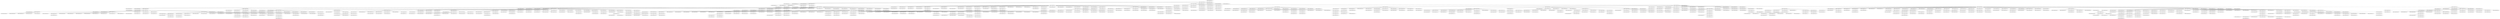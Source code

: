 graph DOROGOV_GRAPH_DIJKSTRA{
DOROGOV_GRAPH_NODE_707_0 -- DOROGOV_GRAPH_NODE_120_2 [weight=6];
DOROGOV_GRAPH_NODE_707_0 -- DOROGOV_GRAPH_NODE_639_14 [weight=17];
DOROGOV_GRAPH_NODE_120_2 -- DOROGOV_GRAPH_NODE_313_17 [weight=15];
DOROGOV_GRAPH_NODE_120_2 -- DOROGOV_GRAPH_NODE_787_13 [weight=2];
DOROGOV_GRAPH_NODE_120_2 -- DOROGOV_GRAPH_NODE_394_20 [weight=13];
DOROGOV_GRAPH_NODE_120_2 -- DOROGOV_GRAPH_NODE_251_13 [weight=4];
DOROGOV_GRAPH_NODE_120_2 -- DOROGOV_GRAPH_NODE_36_6 [weight=2];
DOROGOV_GRAPH_NODE_120_2 -- DOROGOV_GRAPH_NODE_455_14 [weight=11];
DOROGOV_GRAPH_NODE_120_2 -- DOROGOV_GRAPH_NODE_718_21 [weight=17];
DOROGOV_GRAPH_NODE_120_2 -- DOROGOV_GRAPH_NODE_683_3 [weight=8];
DOROGOV_GRAPH_NODE_120_2 -- DOROGOV_GRAPH_NODE_772_12 [weight=16];
DOROGOV_GRAPH_NODE_36_6 -- DOROGOV_GRAPH_NODE_6_12 [weight=13];
DOROGOV_GRAPH_NODE_36_6 -- DOROGOV_GRAPH_NODE_666_17 [weight=12];
DOROGOV_GRAPH_NODE_36_6 -- DOROGOV_GRAPH_NODE_144_10 [weight=10];
DOROGOV_GRAPH_NODE_36_6 -- DOROGOV_GRAPH_NODE_398_24 [weight=17];
DOROGOV_GRAPH_NODE_36_6 -- DOROGOV_GRAPH_NODE_155_10 [weight=11];
DOROGOV_GRAPH_NODE_36_6 -- DOROGOV_GRAPH_NODE_384_17 [weight=10];
DOROGOV_GRAPH_NODE_36_6 -- DOROGOV_GRAPH_NODE_757_13 [weight=12];
DOROGOV_GRAPH_NODE_36_6 -- DOROGOV_GRAPH_NODE_0_20 [weight=1];
DOROGOV_GRAPH_NODE_144_10 -- DOROGOV_GRAPH_NODE_293_27 [weight=7];
DOROGOV_GRAPH_NODE_155_10 -- DOROGOV_GRAPH_NODE_694_20 [weight=19];
DOROGOV_GRAPH_NODE_155_10 -- DOROGOV_GRAPH_NODE_134_13 [weight=18];
DOROGOV_GRAPH_NODE_6_12 -- DOROGOV_GRAPH_NODE_24_16 [weight=19];
DOROGOV_GRAPH_NODE_6_12 -- DOROGOV_GRAPH_NODE_1_24 [weight=4];
DOROGOV_GRAPH_NODE_6_12 -- DOROGOV_GRAPH_NODE_367_18 [weight=3];
DOROGOV_GRAPH_NODE_6_12 -- DOROGOV_GRAPH_NODE_408_26 [weight=5];
DOROGOV_GRAPH_NODE_6_12 -- DOROGOV_GRAPH_NODE_791_15 [weight=10];
DOROGOV_GRAPH_NODE_6_12 -- DOROGOV_GRAPH_NODE_854_24 [weight=1];
DOROGOV_GRAPH_NODE_6_12 -- DOROGOV_GRAPH_NODE_354_16 [weight=6];
DOROGOV_GRAPH_NODE_6_12 -- DOROGOV_GRAPH_NODE_54_16 [weight=2];
DOROGOV_GRAPH_NODE_6_12 -- DOROGOV_GRAPH_NODE_283_15 [weight=3];
DOROGOV_GRAPH_NODE_6_12 -- DOROGOV_GRAPH_NODE_68_16 [weight=19];
DOROGOV_GRAPH_NODE_6_12 -- DOROGOV_GRAPH_NODE_156_21 [weight=1];
DOROGOV_GRAPH_NODE_6_12 -- DOROGOV_GRAPH_NODE_114_18 [weight=13];
DOROGOV_GRAPH_NODE_6_12 -- DOROGOV_GRAPH_NODE_410_14 [weight=5];
DOROGOV_GRAPH_NODE_6_12 -- DOROGOV_GRAPH_NODE_396_26 [weight=12];
DOROGOV_GRAPH_NODE_6_12 -- DOROGOV_GRAPH_NODE_651_19 [weight=3];
DOROGOV_GRAPH_NODE_6_12 -- DOROGOV_GRAPH_NODE_708_22 [weight=10];
DOROGOV_GRAPH_NODE_6_12 -- DOROGOV_GRAPH_NODE_370_20 [weight=7];
DOROGOV_GRAPH_NODE_6_12 -- DOROGOV_GRAPH_NODE_342_21 [weight=19];
DOROGOV_GRAPH_NODE_6_12 -- DOROGOV_GRAPH_NODE_243_15 [weight=3];
DOROGOV_GRAPH_NODE_6_12 -- DOROGOV_GRAPH_NODE_525_24 [weight=16];
DOROGOV_GRAPH_NODE_6_12 -- DOROGOV_GRAPH_NODE_357_29 [weight=15];
DOROGOV_GRAPH_NODE_6_12 -- DOROGOV_GRAPH_NODE_710_13 [weight=6];
DOROGOV_GRAPH_NODE_6_12 -- DOROGOV_GRAPH_NODE_329_26 [weight=12];
DOROGOV_GRAPH_NODE_6_12 -- DOROGOV_GRAPH_NODE_385_27 [weight=19];
DOROGOV_GRAPH_NODE_6_12 -- DOROGOV_GRAPH_NODE_584_19 [weight=19];
DOROGOV_GRAPH_NODE_6_12 -- DOROGOV_GRAPH_NODE_204_20 [weight=8];
DOROGOV_GRAPH_NODE_6_12 -- DOROGOV_GRAPH_NODE_18_15 [weight=4];
DOROGOV_GRAPH_NODE_6_12 -- DOROGOV_GRAPH_NODE_190_17 [weight=4];
DOROGOV_GRAPH_NODE_6_12 -- DOROGOV_GRAPH_NODE_14_21 [weight=9];
DOROGOV_GRAPH_NODE_6_12 -- DOROGOV_GRAPH_NODE_447_14 [weight=12];
DOROGOV_GRAPH_NODE_6_12 -- DOROGOV_GRAPH_NODE_180_20 [weight=1];
DOROGOV_GRAPH_NODE_6_12 -- DOROGOV_GRAPH_NODE_252_17 [weight=1];
DOROGOV_GRAPH_NODE_6_12 -- DOROGOV_GRAPH_NODE_449_28 [weight=11];
DOROGOV_GRAPH_NODE_134_13 -- DOROGOV_GRAPH_NODE_371_20 [weight=3];
DOROGOV_GRAPH_NODE_134_13 -- DOROGOV_GRAPH_NODE_93_14 [weight=15];
DOROGOV_GRAPH_NODE_134_13 -- DOROGOV_GRAPH_NODE_570_14 [weight=8];
DOROGOV_GRAPH_NODE_251_13 -- DOROGOV_GRAPH_NODE_433_18 [weight=12];
DOROGOV_GRAPH_NODE_251_13 -- DOROGOV_GRAPH_NODE_211_14 [weight=17];
DOROGOV_GRAPH_NODE_251_13 -- DOROGOV_GRAPH_NODE_562_17 [weight=11];
DOROGOV_GRAPH_NODE_251_13 -- DOROGOV_GRAPH_NODE_823_17 [weight=19];
DOROGOV_GRAPH_NODE_211_14 -- DOROGOV_GRAPH_NODE_703_24 [weight=19];
DOROGOV_GRAPH_NODE_211_14 -- DOROGOV_GRAPH_NODE_837_17 [weight=16];
DOROGOV_GRAPH_NODE_455_14 -- DOROGOV_GRAPH_NODE_490_15 [weight=19];
DOROGOV_GRAPH_NODE_93_14 -- DOROGOV_GRAPH_NODE_620_16 [weight=8];
DOROGOV_GRAPH_NODE_93_14 -- DOROGOV_GRAPH_NODE_617_21 [weight=7];
DOROGOV_GRAPH_NODE_93_14 -- DOROGOV_GRAPH_NODE_500_21 [weight=14];
DOROGOV_GRAPH_NODE_93_14 -- DOROGOV_GRAPH_NODE_439_27 [weight=2];
DOROGOV_GRAPH_NODE_18_15 -- DOROGOV_GRAPH_NODE_73_21 [weight=6];
DOROGOV_GRAPH_NODE_18_15 -- DOROGOV_GRAPH_NODE_112_19 [weight=13];
DOROGOV_GRAPH_NODE_18_15 -- DOROGOV_GRAPH_NODE_511_20 [weight=4];
DOROGOV_GRAPH_NODE_18_15 -- DOROGOV_GRAPH_NODE_832_20 [weight=15];
DOROGOV_GRAPH_NODE_18_15 -- DOROGOV_GRAPH_NODE_115_25 [weight=15];
DOROGOV_GRAPH_NODE_18_15 -- DOROGOV_GRAPH_NODE_517_22 [weight=13];
DOROGOV_GRAPH_NODE_18_15 -- DOROGOV_GRAPH_NODE_852_24 [weight=18];
DOROGOV_GRAPH_NODE_18_15 -- DOROGOV_GRAPH_NODE_747_30 [weight=8];
DOROGOV_GRAPH_NODE_18_15 -- DOROGOV_GRAPH_NODE_28_17 [weight=18];
DOROGOV_GRAPH_NODE_283_15 -- DOROGOV_GRAPH_NODE_380_16 [weight=3];
DOROGOV_GRAPH_NODE_283_15 -- DOROGOV_GRAPH_NODE_805_23 [weight=19];
DOROGOV_GRAPH_NODE_283_15 -- DOROGOV_GRAPH_NODE_567_17 [weight=14];
DOROGOV_GRAPH_NODE_791_15 -- DOROGOV_GRAPH_NODE_102_16 [weight=15];
DOROGOV_GRAPH_NODE_354_16 -- DOROGOV_GRAPH_NODE_581_26 [weight=8];
DOROGOV_GRAPH_NODE_354_16 -- DOROGOV_GRAPH_NODE_130_26 [weight=7];
DOROGOV_GRAPH_NODE_54_16 -- DOROGOV_GRAPH_NODE_709_20 [weight=6];
DOROGOV_GRAPH_NODE_54_16 -- DOROGOV_GRAPH_NODE_866_21 [weight=8];
DOROGOV_GRAPH_NODE_28_17 -- DOROGOV_GRAPH_NODE_98_20 [weight=19];
DOROGOV_GRAPH_NODE_28_17 -- DOROGOV_GRAPH_NODE_594_24 [weight=6];
DOROGOV_GRAPH_NODE_28_17 -- DOROGOV_GRAPH_NODE_334_26 [weight=2];
DOROGOV_GRAPH_NODE_384_17 -- DOROGOV_GRAPH_NODE_864_23 [weight=7];
DOROGOV_GRAPH_NODE_562_17 -- DOROGOV_GRAPH_NODE_868_24 [weight=3];
DOROGOV_GRAPH_NODE_562_17 -- DOROGOV_GRAPH_NODE_691_20 [weight=7];
DOROGOV_GRAPH_NODE_567_17 -- DOROGOV_GRAPH_NODE_669_25 [weight=7];
DOROGOV_GRAPH_NODE_114_18 -- DOROGOV_GRAPH_NODE_271_19 [weight=8];
DOROGOV_GRAPH_NODE_114_18 -- DOROGOV_GRAPH_NODE_663_27 [weight=9];
DOROGOV_GRAPH_NODE_114_18 -- DOROGOV_GRAPH_NODE_247_29 [weight=18];
DOROGOV_GRAPH_NODE_114_18 -- DOROGOV_GRAPH_NODE_178_22 [weight=19];
DOROGOV_GRAPH_NODE_271_19 -- DOROGOV_GRAPH_NODE_249_23 [weight=12];
DOROGOV_GRAPH_NODE_584_19 -- DOROGOV_GRAPH_NODE_19_21 [weight=6];
DOROGOV_GRAPH_NODE_0_20 -- DOROGOV_GRAPH_NODE_25_29 [weight=7];
DOROGOV_GRAPH_NODE_0_20 -- DOROGOV_GRAPH_NODE_22_33 [weight=15];
DOROGOV_GRAPH_NODE_0_20 -- DOROGOV_GRAPH_NODE_8_29 [weight=2];
DOROGOV_GRAPH_NODE_0_20 -- DOROGOV_GRAPH_NODE_552_36 [weight=8];
DOROGOV_GRAPH_NODE_0_20 -- DOROGOV_GRAPH_NODE_736_22 [weight=7];
DOROGOV_GRAPH_NODE_0_20 -- DOROGOV_GRAPH_NODE_860_27 [weight=16];
DOROGOV_GRAPH_NODE_0_20 -- DOROGOV_GRAPH_NODE_7_27 [weight=15];
DOROGOV_GRAPH_NODE_0_20 -- DOROGOV_GRAPH_NODE_783_23 [weight=12];
DOROGOV_GRAPH_NODE_0_20 -- DOROGOV_GRAPH_NODE_379_25 [weight=1];
DOROGOV_GRAPH_NODE_0_20 -- DOROGOV_GRAPH_NODE_516_36 [weight=12];
DOROGOV_GRAPH_NODE_0_20 -- DOROGOV_GRAPH_NODE_29_26 [weight=16];
DOROGOV_GRAPH_NODE_0_20 -- DOROGOV_GRAPH_NODE_320_28 [weight=11];
DOROGOV_GRAPH_NODE_0_20 -- DOROGOV_GRAPH_NODE_673_24 [weight=16];
DOROGOV_GRAPH_NODE_0_20 -- DOROGOV_GRAPH_NODE_13_37 [weight=2];
DOROGOV_GRAPH_NODE_0_20 -- DOROGOV_GRAPH_NODE_4_26 [weight=4];
DOROGOV_GRAPH_NODE_0_20 -- DOROGOV_GRAPH_NODE_12_36 [weight=1];
DOROGOV_GRAPH_NODE_180_20 -- DOROGOV_GRAPH_NODE_591_21 [weight=11];
DOROGOV_GRAPH_NODE_204_20 -- DOROGOV_GRAPH_NODE_867_21 [weight=14];
DOROGOV_GRAPH_NODE_204_20 -- DOROGOV_GRAPH_NODE_711_26 [weight=19];
DOROGOV_GRAPH_NODE_204_20 -- DOROGOV_GRAPH_NODE_715_39 [weight=18];
DOROGOV_GRAPH_NODE_394_20 -- DOROGOV_GRAPH_NODE_743_21 [weight=6];
DOROGOV_GRAPH_NODE_511_20 -- DOROGOV_GRAPH_NODE_642_22 [weight=8];
DOROGOV_GRAPH_NODE_832_20 -- DOROGOV_GRAPH_NODE_895_30 [weight=16];
DOROGOV_GRAPH_NODE_98_20 -- DOROGOV_GRAPH_NODE_829_22 [weight=14];
DOROGOV_GRAPH_NODE_98_20 -- DOROGOV_GRAPH_NODE_162_23 [weight=15];
DOROGOV_GRAPH_NODE_19_21 -- DOROGOV_GRAPH_NODE_418_31 [weight=17];
DOROGOV_GRAPH_NODE_19_21 -- DOROGOV_GRAPH_NODE_119_37 [weight=9];
DOROGOV_GRAPH_NODE_19_21 -- DOROGOV_GRAPH_NODE_692_30 [weight=1];
DOROGOV_GRAPH_NODE_19_21 -- DOROGOV_GRAPH_NODE_850_27 [weight=5];
DOROGOV_GRAPH_NODE_19_21 -- DOROGOV_GRAPH_NODE_51_22 [weight=16];
DOROGOV_GRAPH_NODE_19_21 -- DOROGOV_GRAPH_NODE_199_27 [weight=2];
DOROGOV_GRAPH_NODE_19_21 -- DOROGOV_GRAPH_NODE_524_26 [weight=5];
DOROGOV_GRAPH_NODE_19_21 -- DOROGOV_GRAPH_NODE_228_26 [weight=13];
DOROGOV_GRAPH_NODE_342_21 -- DOROGOV_GRAPH_NODE_428_24 [weight=16];
DOROGOV_GRAPH_NODE_73_21 -- DOROGOV_GRAPH_NODE_842_29 [weight=4];
DOROGOV_GRAPH_NODE_178_22 -- DOROGOV_GRAPH_NODE_714_30 [weight=5];
DOROGOV_GRAPH_NODE_178_22 -- DOROGOV_GRAPH_NODE_833_31 [weight=18];
DOROGOV_GRAPH_NODE_51_22 -- DOROGOV_GRAPH_NODE_232_25 [weight=15];
DOROGOV_GRAPH_NODE_51_22 -- DOROGOV_GRAPH_NODE_737_33 [weight=11];
DOROGOV_GRAPH_NODE_517_22 -- DOROGOV_GRAPH_NODE_526_35 [weight=9];
DOROGOV_GRAPH_NODE_162_23 -- DOROGOV_GRAPH_NODE_315_25 [weight=9];
DOROGOV_GRAPH_NODE_162_23 -- DOROGOV_GRAPH_NODE_491_40 [weight=14];
DOROGOV_GRAPH_NODE_162_23 -- DOROGOV_GRAPH_NODE_595_36 [weight=9];
DOROGOV_GRAPH_NODE_783_23 -- DOROGOV_GRAPH_NODE_790_32 [weight=13];
DOROGOV_GRAPH_NODE_1_24 -- DOROGOV_GRAPH_NODE_635_33 [weight=10];
DOROGOV_GRAPH_NODE_1_24 -- DOROGOV_GRAPH_NODE_256_26 [weight=10];
DOROGOV_GRAPH_NODE_1_24 -- DOROGOV_GRAPH_NODE_35_31 [weight=6];
DOROGOV_GRAPH_NODE_1_24 -- DOROGOV_GRAPH_NODE_356_35 [weight=10];
DOROGOV_GRAPH_NODE_1_24 -- DOROGOV_GRAPH_NODE_440_31 [weight=4];
DOROGOV_GRAPH_NODE_1_24 -- DOROGOV_GRAPH_NODE_596_31 [weight=15];
DOROGOV_GRAPH_NODE_1_24 -- DOROGOV_GRAPH_NODE_116_38 [weight=9];
DOROGOV_GRAPH_NODE_1_24 -- DOROGOV_GRAPH_NODE_20_25 [weight=4];
DOROGOV_GRAPH_NODE_1_24 -- DOROGOV_GRAPH_NODE_146_26 [weight=8];
DOROGOV_GRAPH_NODE_1_24 -- DOROGOV_GRAPH_NODE_858_29 [weight=16];
DOROGOV_GRAPH_NODE_1_24 -- DOROGOV_GRAPH_NODE_75_33 [weight=13];
DOROGOV_GRAPH_NODE_1_24 -- DOROGOV_GRAPH_NODE_401_31 [weight=14];
DOROGOV_GRAPH_NODE_1_24 -- DOROGOV_GRAPH_NODE_91_31 [weight=3];
DOROGOV_GRAPH_NODE_1_24 -- DOROGOV_GRAPH_NODE_444_30 [weight=10];
DOROGOV_GRAPH_NODE_1_24 -- DOROGOV_GRAPH_NODE_685_36 [weight=8];
DOROGOV_GRAPH_NODE_1_24 -- DOROGOV_GRAPH_NODE_473_27 [weight=19];
DOROGOV_GRAPH_NODE_1_24 -- DOROGOV_GRAPH_NODE_615_27 [weight=4];
DOROGOV_GRAPH_NODE_1_24 -- DOROGOV_GRAPH_NODE_503_37 [weight=4];
DOROGOV_GRAPH_NODE_1_24 -- DOROGOV_GRAPH_NODE_404_31 [weight=15];
DOROGOV_GRAPH_NODE_1_24 -- DOROGOV_GRAPH_NODE_151_28 [weight=5];
DOROGOV_GRAPH_NODE_1_24 -- DOROGOV_GRAPH_NODE_236_26 [weight=6];
DOROGOV_GRAPH_NODE_1_24 -- DOROGOV_GRAPH_NODE_321_31 [weight=6];
DOROGOV_GRAPH_NODE_1_24 -- DOROGOV_GRAPH_NODE_879_32 [weight=16];
DOROGOV_GRAPH_NODE_1_24 -- DOROGOV_GRAPH_NODE_5_33 [weight=14];
DOROGOV_GRAPH_NODE_1_24 -- DOROGOV_GRAPH_NODE_732_30 [weight=4];
DOROGOV_GRAPH_NODE_1_24 -- DOROGOV_GRAPH_NODE_492_38 [weight=8];
DOROGOV_GRAPH_NODE_703_24 -- DOROGOV_GRAPH_NODE_848_30 [weight=1];
DOROGOV_GRAPH_NODE_115_25 -- DOROGOV_GRAPH_NODE_539_38 [weight=8];
DOROGOV_GRAPH_NODE_20_25 -- DOROGOV_GRAPH_NODE_38_33 [weight=4];
DOROGOV_GRAPH_NODE_20_25 -- DOROGOV_GRAPH_NODE_169_27 [weight=8];
DOROGOV_GRAPH_NODE_20_25 -- DOROGOV_GRAPH_NODE_141_36 [weight=18];
DOROGOV_GRAPH_NODE_20_25 -- DOROGOV_GRAPH_NODE_522_27 [weight=10];
DOROGOV_GRAPH_NODE_20_25 -- DOROGOV_GRAPH_NODE_368_28 [weight=8];
DOROGOV_GRAPH_NODE_20_25 -- DOROGOV_GRAPH_NODE_326_26 [weight=1];
DOROGOV_GRAPH_NODE_20_25 -- DOROGOV_GRAPH_NODE_100_27 [weight=1];
DOROGOV_GRAPH_NODE_20_25 -- DOROGOV_GRAPH_NODE_229_26 [weight=12];
DOROGOV_GRAPH_NODE_20_25 -- DOROGOV_GRAPH_NODE_46_30 [weight=17];
DOROGOV_GRAPH_NODE_20_25 -- DOROGOV_GRAPH_NODE_300_32 [weight=13];
DOROGOV_GRAPH_NODE_20_25 -- DOROGOV_GRAPH_NODE_244_42 [weight=6];
DOROGOV_GRAPH_NODE_20_25 -- DOROGOV_GRAPH_NODE_173_37 [weight=16];
DOROGOV_GRAPH_NODE_20_25 -- DOROGOV_GRAPH_NODE_427_41 [weight=18];
DOROGOV_GRAPH_NODE_20_25 -- DOROGOV_GRAPH_NODE_682_32 [weight=14];
DOROGOV_GRAPH_NODE_20_25 -- DOROGOV_GRAPH_NODE_725_34 [weight=10];
DOROGOV_GRAPH_NODE_20_25 -- DOROGOV_GRAPH_NODE_44_37 [weight=5];
DOROGOV_GRAPH_NODE_20_25 -- DOROGOV_GRAPH_NODE_90_27 [weight=1];
DOROGOV_GRAPH_NODE_20_25 -- DOROGOV_GRAPH_NODE_543_31 [weight=16];
DOROGOV_GRAPH_NODE_20_25 -- DOROGOV_GRAPH_NODE_558_30 [weight=7];
DOROGOV_GRAPH_NODE_20_25 -- DOROGOV_GRAPH_NODE_234_27 [weight=1];
DOROGOV_GRAPH_NODE_20_25 -- DOROGOV_GRAPH_NODE_631_34 [weight=18];
DOROGOV_GRAPH_NODE_20_25 -- DOROGOV_GRAPH_NODE_350_44 [weight=19];
DOROGOV_GRAPH_NODE_20_25 -- DOROGOV_GRAPH_NODE_322_35 [weight=5];
DOROGOV_GRAPH_NODE_20_25 -- DOROGOV_GRAPH_NODE_435_27 [weight=14];
DOROGOV_GRAPH_NODE_20_25 -- DOROGOV_GRAPH_NODE_153_29 [weight=16];
DOROGOV_GRAPH_NODE_669_25 -- DOROGOV_GRAPH_NODE_699_28 [weight=7];
DOROGOV_GRAPH_NODE_130_26 -- DOROGOV_GRAPH_NODE_872_32 [weight=11];
DOROGOV_GRAPH_NODE_229_26 -- DOROGOV_GRAPH_NODE_415_30 [weight=2];
DOROGOV_GRAPH_NODE_229_26 -- DOROGOV_GRAPH_NODE_459_36 [weight=15];
DOROGOV_GRAPH_NODE_229_26 -- DOROGOV_GRAPH_NODE_376_28 [weight=3];
DOROGOV_GRAPH_NODE_229_26 -- DOROGOV_GRAPH_NODE_263_27 [weight=13];
DOROGOV_GRAPH_NODE_256_26 -- DOROGOV_GRAPH_NODE_652_33 [weight=19];
DOROGOV_GRAPH_NODE_256_26 -- DOROGOV_GRAPH_NODE_508_30 [weight=6];
DOROGOV_GRAPH_NODE_256_26 -- DOROGOV_GRAPH_NODE_10_27 [weight=14];
DOROGOV_GRAPH_NODE_29_26 -- DOROGOV_GRAPH_NODE_55_29 [weight=9];
DOROGOV_GRAPH_NODE_29_26 -- DOROGOV_GRAPH_NODE_390_27 [weight=7];
DOROGOV_GRAPH_NODE_29_26 -- DOROGOV_GRAPH_NODE_172_29 [weight=13];
DOROGOV_GRAPH_NODE_29_26 -- DOROGOV_GRAPH_NODE_296_29 [weight=10];
DOROGOV_GRAPH_NODE_29_26 -- DOROGOV_GRAPH_NODE_667_36 [weight=16];
DOROGOV_GRAPH_NODE_29_26 -- DOROGOV_GRAPH_NODE_561_37 [weight=8];
DOROGOV_GRAPH_NODE_29_26 -- DOROGOV_GRAPH_NODE_555_37 [weight=11];
DOROGOV_GRAPH_NODE_326_26 -- DOROGOV_GRAPH_NODE_800_32 [weight=7];
DOROGOV_GRAPH_NODE_326_26 -- DOROGOV_GRAPH_NODE_381_31 [weight=15];
DOROGOV_GRAPH_NODE_329_26 -- DOROGOV_GRAPH_NODE_11_27 [weight=4];
DOROGOV_GRAPH_NODE_4_26 -- DOROGOV_GRAPH_NODE_23_33 [weight=5];
DOROGOV_GRAPH_NODE_4_26 -- DOROGOV_GRAPH_NODE_34_40 [weight=11];
DOROGOV_GRAPH_NODE_4_26 -- DOROGOV_GRAPH_NODE_37_39 [weight=8];
DOROGOV_GRAPH_NODE_4_26 -- DOROGOV_GRAPH_NODE_127_45 [weight=3];
DOROGOV_GRAPH_NODE_4_26 -- DOROGOV_GRAPH_NODE_838_28 [weight=3];
DOROGOV_GRAPH_NODE_4_26 -- DOROGOV_GRAPH_NODE_142_31 [weight=17];
DOROGOV_GRAPH_NODE_4_26 -- DOROGOV_GRAPH_NODE_242_33 [weight=2];
DOROGOV_GRAPH_NODE_4_26 -- DOROGOV_GRAPH_NODE_101_34 [weight=6];
DOROGOV_GRAPH_NODE_4_26 -- DOROGOV_GRAPH_NODE_553_40 [weight=13];
DOROGOV_GRAPH_NODE_4_26 -- DOROGOV_GRAPH_NODE_158_36 [weight=17];
DOROGOV_GRAPH_NODE_4_26 -- DOROGOV_GRAPH_NODE_412_35 [weight=16];
DOROGOV_GRAPH_NODE_4_26 -- DOROGOV_GRAPH_NODE_724_31 [weight=7];
DOROGOV_GRAPH_NODE_4_26 -- DOROGOV_GRAPH_NODE_625_34 [weight=7];
DOROGOV_GRAPH_NODE_4_26 -- DOROGOV_GRAPH_NODE_583_29 [weight=19];
DOROGOV_GRAPH_NODE_4_26 -- DOROGOV_GRAPH_NODE_259_31 [weight=17];
DOROGOV_GRAPH_NODE_4_26 -- DOROGOV_GRAPH_NODE_89_29 [weight=9];
DOROGOV_GRAPH_NODE_4_26 -- DOROGOV_GRAPH_NODE_104_36 [weight=1];
DOROGOV_GRAPH_NODE_4_26 -- DOROGOV_GRAPH_NODE_32_34 [weight=2];
DOROGOV_GRAPH_NODE_4_26 -- DOROGOV_GRAPH_NODE_189_30 [weight=10];
DOROGOV_GRAPH_NODE_4_26 -- DOROGOV_GRAPH_NODE_557_35 [weight=18];
DOROGOV_GRAPH_NODE_4_26 -- DOROGOV_GRAPH_NODE_529_37 [weight=12];
DOROGOV_GRAPH_NODE_4_26 -- DOROGOV_GRAPH_NODE_148_40 [weight=15];
DOROGOV_GRAPH_NODE_4_26 -- DOROGOV_GRAPH_NODE_770_33 [weight=14];
DOROGOV_GRAPH_NODE_4_26 -- DOROGOV_GRAPH_NODE_728_41 [weight=8];
DOROGOV_GRAPH_NODE_4_26 -- DOROGOV_GRAPH_NODE_42_38 [weight=6];
DOROGOV_GRAPH_NODE_4_26 -- DOROGOV_GRAPH_NODE_121_33 [weight=8];
DOROGOV_GRAPH_NODE_4_26 -- DOROGOV_GRAPH_NODE_878_29 [weight=16];
DOROGOV_GRAPH_NODE_4_26 -- DOROGOV_GRAPH_NODE_59_31 [weight=18];
DOROGOV_GRAPH_NODE_4_26 -- DOROGOV_GRAPH_NODE_58_37 [weight=15];
DOROGOV_GRAPH_NODE_4_26 -- DOROGOV_GRAPH_NODE_2_30 [weight=3];
DOROGOV_GRAPH_NODE_4_26 -- DOROGOV_GRAPH_NODE_893_27 [weight=14];
DOROGOV_GRAPH_NODE_4_26 -- DOROGOV_GRAPH_NODE_237_32 [weight=10];
DOROGOV_GRAPH_NODE_4_26 -- DOROGOV_GRAPH_NODE_774_30 [weight=4];
DOROGOV_GRAPH_NODE_4_26 -- DOROGOV_GRAPH_NODE_378_44 [weight=8];
DOROGOV_GRAPH_NODE_4_26 -- DOROGOV_GRAPH_NODE_520_31 [weight=14];
DOROGOV_GRAPH_NODE_4_26 -- DOROGOV_GRAPH_NODE_563_31 [weight=6];
DOROGOV_GRAPH_NODE_10_27 -- DOROGOV_GRAPH_NODE_748_33 [weight=13];
DOROGOV_GRAPH_NODE_10_27 -- DOROGOV_GRAPH_NODE_49_31 [weight=13];
DOROGOV_GRAPH_NODE_10_27 -- DOROGOV_GRAPH_NODE_451_31 [weight=15];
DOROGOV_GRAPH_NODE_10_27 -- DOROGOV_GRAPH_NODE_437_28 [weight=6];
DOROGOV_GRAPH_NODE_10_27 -- DOROGOV_GRAPH_NODE_71_29 [weight=16];
DOROGOV_GRAPH_NODE_10_27 -- DOROGOV_GRAPH_NODE_186_40 [weight=16];
DOROGOV_GRAPH_NODE_10_27 -- DOROGOV_GRAPH_NODE_796_44 [weight=19];
DOROGOV_GRAPH_NODE_10_27 -- DOROGOV_GRAPH_NODE_289_31 [weight=5];
DOROGOV_GRAPH_NODE_10_27 -- DOROGOV_GRAPH_NODE_15_33 [weight=12];
DOROGOV_GRAPH_NODE_10_27 -- DOROGOV_GRAPH_NODE_108_43 [weight=9];
DOROGOV_GRAPH_NODE_10_27 -- DOROGOV_GRAPH_NODE_674_45 [weight=10];
DOROGOV_GRAPH_NODE_10_27 -- DOROGOV_GRAPH_NODE_57_34 [weight=10];
DOROGOV_GRAPH_NODE_100_27 -- DOROGOV_GRAPH_NODE_717_34 [weight=19];
DOROGOV_GRAPH_NODE_100_27 -- DOROGOV_GRAPH_NODE_87_28 [weight=8];
DOROGOV_GRAPH_NODE_100_27 -- DOROGOV_GRAPH_NODE_884_30 [weight=17];
DOROGOV_GRAPH_NODE_11_27 -- DOROGOV_GRAPH_NODE_857_31 [weight=14];
DOROGOV_GRAPH_NODE_169_27 -- DOROGOV_GRAPH_NODE_733_28 [weight=2];
DOROGOV_GRAPH_NODE_169_27 -- DOROGOV_GRAPH_NODE_695_31 [weight=13];
DOROGOV_GRAPH_NODE_169_27 -- DOROGOV_GRAPH_NODE_534_32 [weight=4];
DOROGOV_GRAPH_NODE_199_27 -- DOROGOV_GRAPH_NODE_634_36 [weight=5];
DOROGOV_GRAPH_NODE_199_27 -- DOROGOV_GRAPH_NODE_250_31 [weight=11];
DOROGOV_GRAPH_NODE_199_27 -- DOROGOV_GRAPH_NODE_436_34 [weight=19];
DOROGOV_GRAPH_NODE_234_27 -- DOROGOV_GRAPH_NODE_56_33 [weight=2];
DOROGOV_GRAPH_NODE_234_27 -- DOROGOV_GRAPH_NODE_530_36 [weight=10];
DOROGOV_GRAPH_NODE_234_27 -- DOROGOV_GRAPH_NODE_506_30 [weight=14];
DOROGOV_GRAPH_NODE_263_27 -- DOROGOV_GRAPH_NODE_609_28 [weight=15];
DOROGOV_GRAPH_NODE_473_27 -- DOROGOV_GRAPH_NODE_3_32 [weight=17];
DOROGOV_GRAPH_NODE_615_27 -- DOROGOV_GRAPH_NODE_69_35 [weight=1];
DOROGOV_GRAPH_NODE_7_27 -- DOROGOV_GRAPH_NODE_122_30 [weight=17];
DOROGOV_GRAPH_NODE_7_27 -- DOROGOV_GRAPH_NODE_535_29 [weight=4];
DOROGOV_GRAPH_NODE_7_27 -- DOROGOV_GRAPH_NODE_677_33 [weight=17];
DOROGOV_GRAPH_NODE_7_27 -- DOROGOV_GRAPH_NODE_519_34 [weight=18];
DOROGOV_GRAPH_NODE_7_27 -- DOROGOV_GRAPH_NODE_523_40 [weight=13];
DOROGOV_GRAPH_NODE_7_27 -- DOROGOV_GRAPH_NODE_792_37 [weight=7];
DOROGOV_GRAPH_NODE_151_28 -- DOROGOV_GRAPH_NODE_154_41 [weight=7];
DOROGOV_GRAPH_NODE_151_28 -- DOROGOV_GRAPH_NODE_565_32 [weight=11];
DOROGOV_GRAPH_NODE_368_28 -- DOROGOV_GRAPH_NODE_569_34 [weight=8];
DOROGOV_GRAPH_NODE_368_28 -- DOROGOV_GRAPH_NODE_734_36 [weight=4];
DOROGOV_GRAPH_NODE_376_28 -- DOROGOV_GRAPH_NODE_875_35 [weight=7];
DOROGOV_GRAPH_NODE_376_28 -- DOROGOV_GRAPH_NODE_478_36 [weight=10];
DOROGOV_GRAPH_NODE_437_28 -- DOROGOV_GRAPH_NODE_205_34 [weight=6];
DOROGOV_GRAPH_NODE_838_28 -- DOROGOV_GRAPH_NODE_64_29 [weight=14];
DOROGOV_GRAPH_NODE_87_28 -- DOROGOV_GRAPH_NODE_192_37 [weight=5];
DOROGOV_GRAPH_NODE_87_28 -- DOROGOV_GRAPH_NODE_689_29 [weight=7];
DOROGOV_GRAPH_NODE_87_28 -- DOROGOV_GRAPH_NODE_696_32 [weight=9];
DOROGOV_GRAPH_NODE_87_28 -- DOROGOV_GRAPH_NODE_431_30 [weight=2];
DOROGOV_GRAPH_NODE_87_28 -- DOROGOV_GRAPH_NODE_808_36 [weight=12];
DOROGOV_GRAPH_NODE_87_28 -- DOROGOV_GRAPH_NODE_373_36 [weight=12];
DOROGOV_GRAPH_NODE_87_28 -- DOROGOV_GRAPH_NODE_366_40 [weight=1];
DOROGOV_GRAPH_NODE_153_29 -- DOROGOV_GRAPH_NODE_698_30 [weight=5];
DOROGOV_GRAPH_NODE_153_29 -- DOROGOV_GRAPH_NODE_40_30 [weight=7];
DOROGOV_GRAPH_NODE_172_29 -- DOROGOV_GRAPH_NODE_630_36 [weight=7];
DOROGOV_GRAPH_NODE_25_29 -- DOROGOV_GRAPH_NODE_298_41 [weight=11];
DOROGOV_GRAPH_NODE_25_29 -- DOROGOV_GRAPH_NODE_45_35 [weight=7];
DOROGOV_GRAPH_NODE_25_29 -- DOROGOV_GRAPH_NODE_471_35 [weight=5];
DOROGOV_GRAPH_NODE_25_29 -- DOROGOV_GRAPH_NODE_443_37 [weight=7];
DOROGOV_GRAPH_NODE_25_29 -- DOROGOV_GRAPH_NODE_52_34 [weight=2];
DOROGOV_GRAPH_NODE_25_29 -- DOROGOV_GRAPH_NODE_106_30 [weight=10];
DOROGOV_GRAPH_NODE_25_29 -- DOROGOV_GRAPH_NODE_416_41 [weight=15];
DOROGOV_GRAPH_NODE_25_29 -- DOROGOV_GRAPH_NODE_361_42 [weight=10];
DOROGOV_GRAPH_NODE_25_29 -- DOROGOV_GRAPH_NODE_279_34 [weight=9];
DOROGOV_GRAPH_NODE_25_29 -- DOROGOV_GRAPH_NODE_675_30 [weight=9];
DOROGOV_GRAPH_NODE_25_29 -- DOROGOV_GRAPH_NODE_82_31 [weight=3];
DOROGOV_GRAPH_NODE_25_29 -- DOROGOV_GRAPH_NODE_111_37 [weight=6];
DOROGOV_GRAPH_NODE_296_29 -- DOROGOV_GRAPH_NODE_779_34 [weight=12];
DOROGOV_GRAPH_NODE_55_29 -- DOROGOV_GRAPH_NODE_140_44 [weight=15];
DOROGOV_GRAPH_NODE_55_29 -- DOROGOV_GRAPH_NODE_457_39 [weight=6];
DOROGOV_GRAPH_NODE_55_29 -- DOROGOV_GRAPH_NODE_550_47 [weight=1];
DOROGOV_GRAPH_NODE_55_29 -- DOROGOV_GRAPH_NODE_286_32 [weight=9];
DOROGOV_GRAPH_NODE_55_29 -- DOROGOV_GRAPH_NODE_480_38 [weight=5];
DOROGOV_GRAPH_NODE_55_29 -- DOROGOV_GRAPH_NODE_798_30 [weight=9];
DOROGOV_GRAPH_NODE_55_29 -- DOROGOV_GRAPH_NODE_533_31 [weight=8];
DOROGOV_GRAPH_NODE_55_29 -- DOROGOV_GRAPH_NODE_782_48 [weight=9];
DOROGOV_GRAPH_NODE_55_29 -- DOROGOV_GRAPH_NODE_538_31 [weight=15];
DOROGOV_GRAPH_NODE_64_29 -- DOROGOV_GRAPH_NODE_109_32 [weight=1];
DOROGOV_GRAPH_NODE_71_29 -- DOROGOV_GRAPH_NODE_386_39 [weight=2];
DOROGOV_GRAPH_NODE_71_29 -- DOROGOV_GRAPH_NODE_881_44 [weight=1];
DOROGOV_GRAPH_NODE_71_29 -- DOROGOV_GRAPH_NODE_161_34 [weight=3];
DOROGOV_GRAPH_NODE_71_29 -- DOROGOV_GRAPH_NODE_885_30 [weight=4];
DOROGOV_GRAPH_NODE_71_29 -- DOROGOV_GRAPH_NODE_375_44 [weight=2];
DOROGOV_GRAPH_NODE_71_29 -- DOROGOV_GRAPH_NODE_181_34 [weight=12];
DOROGOV_GRAPH_NODE_71_29 -- DOROGOV_GRAPH_NODE_577_35 [weight=12];
DOROGOV_GRAPH_NODE_71_29 -- DOROGOV_GRAPH_NODE_107_43 [weight=3];
DOROGOV_GRAPH_NODE_71_29 -- DOROGOV_GRAPH_NODE_389_36 [weight=15];
DOROGOV_GRAPH_NODE_8_29 -- DOROGOV_GRAPH_NODE_168_31 [weight=17];
DOROGOV_GRAPH_NODE_8_29 -- DOROGOV_GRAPH_NODE_62_32 [weight=19];
DOROGOV_GRAPH_NODE_8_29 -- DOROGOV_GRAPH_NODE_257_32 [weight=15];
DOROGOV_GRAPH_NODE_8_29 -- DOROGOV_GRAPH_NODE_201_37 [weight=14];
DOROGOV_GRAPH_NODE_8_29 -- DOROGOV_GRAPH_NODE_118_36 [weight=19];
DOROGOV_GRAPH_NODE_8_29 -- DOROGOV_GRAPH_NODE_713_42 [weight=14];
DOROGOV_GRAPH_NODE_8_29 -- DOROGOV_GRAPH_NODE_304_42 [weight=15];
DOROGOV_GRAPH_NODE_8_29 -- DOROGOV_GRAPH_NODE_700_39 [weight=13];
DOROGOV_GRAPH_NODE_8_29 -- DOROGOV_GRAPH_NODE_17_35 [weight=15];
DOROGOV_GRAPH_NODE_8_29 -- DOROGOV_GRAPH_NODE_30_33 [weight=2];
DOROGOV_GRAPH_NODE_8_29 -- DOROGOV_GRAPH_NODE_222_40 [weight=2];
DOROGOV_GRAPH_NODE_8_29 -- DOROGOV_GRAPH_NODE_196_37 [weight=9];
DOROGOV_GRAPH_NODE_878_29 -- DOROGOV_GRAPH_NODE_820_31 [weight=11];
DOROGOV_GRAPH_NODE_89_29 -- DOROGOV_GRAPH_NODE_825_32 [weight=9];
DOROGOV_GRAPH_NODE_89_29 -- DOROGOV_GRAPH_NODE_128_35 [weight=2];
DOROGOV_GRAPH_NODE_106_30 -- DOROGOV_GRAPH_NODE_844_39 [weight=18];
DOROGOV_GRAPH_NODE_106_30 -- DOROGOV_GRAPH_NODE_126_33 [weight=15];
DOROGOV_GRAPH_NODE_106_30 -- DOROGOV_GRAPH_NODE_360_44 [weight=14];
DOROGOV_GRAPH_NODE_106_30 -- DOROGOV_GRAPH_NODE_113_37 [weight=5];
DOROGOV_GRAPH_NODE_106_30 -- DOROGOV_GRAPH_NODE_540_43 [weight=18];
DOROGOV_GRAPH_NODE_106_30 -- DOROGOV_GRAPH_NODE_347_47 [weight=14];
DOROGOV_GRAPH_NODE_106_30 -- DOROGOV_GRAPH_NODE_227_31 [weight=4];
DOROGOV_GRAPH_NODE_106_30 -- DOROGOV_GRAPH_NODE_607_33 [weight=19];
DOROGOV_GRAPH_NODE_106_30 -- DOROGOV_GRAPH_NODE_174_36 [weight=7];
DOROGOV_GRAPH_NODE_106_30 -- DOROGOV_GRAPH_NODE_273_43 [weight=15];
DOROGOV_GRAPH_NODE_106_30 -- DOROGOV_GRAPH_NODE_771_36 [weight=2];
DOROGOV_GRAPH_NODE_106_30 -- DOROGOV_GRAPH_NODE_768_45 [weight=9];
DOROGOV_GRAPH_NODE_106_30 -- DOROGOV_GRAPH_NODE_143_33 [weight=3];
DOROGOV_GRAPH_NODE_2_30 -- DOROGOV_GRAPH_NODE_340_31 [weight=6];
DOROGOV_GRAPH_NODE_2_30 -- DOROGOV_GRAPH_NODE_369_39 [weight=8];
DOROGOV_GRAPH_NODE_2_30 -- DOROGOV_GRAPH_NODE_129_49 [weight=5];
DOROGOV_GRAPH_NODE_2_30 -- DOROGOV_GRAPH_NODE_426_32 [weight=11];
DOROGOV_GRAPH_NODE_2_30 -- DOROGOV_GRAPH_NODE_27_31 [weight=14];
DOROGOV_GRAPH_NODE_2_30 -- DOROGOV_GRAPH_NODE_187_31 [weight=7];
DOROGOV_GRAPH_NODE_2_30 -- DOROGOV_GRAPH_NODE_597_46 [weight=4];
DOROGOV_GRAPH_NODE_2_30 -- DOROGOV_GRAPH_NODE_512_34 [weight=14];
DOROGOV_GRAPH_NODE_2_30 -- DOROGOV_GRAPH_NODE_132_32 [weight=11];
DOROGOV_GRAPH_NODE_2_30 -- DOROGOV_GRAPH_NODE_26_33 [weight=6];
DOROGOV_GRAPH_NODE_2_30 -- DOROGOV_GRAPH_NODE_840_31 [weight=5];
DOROGOV_GRAPH_NODE_2_30 -- DOROGOV_GRAPH_NODE_262_42 [weight=7];
DOROGOV_GRAPH_NODE_2_30 -- DOROGOV_GRAPH_NODE_135_33 [weight=6];
DOROGOV_GRAPH_NODE_2_30 -- DOROGOV_GRAPH_NODE_502_38 [weight=1];
DOROGOV_GRAPH_NODE_2_30 -- DOROGOV_GRAPH_NODE_348_37 [weight=3];
DOROGOV_GRAPH_NODE_2_30 -- DOROGOV_GRAPH_NODE_687_43 [weight=3];
DOROGOV_GRAPH_NODE_2_30 -- DOROGOV_GRAPH_NODE_773_47 [weight=16];
DOROGOV_GRAPH_NODE_2_30 -- DOROGOV_GRAPH_NODE_660_34 [weight=15];
DOROGOV_GRAPH_NODE_2_30 -- DOROGOV_GRAPH_NODE_547_41 [weight=5];
DOROGOV_GRAPH_NODE_2_30 -- DOROGOV_GRAPH_NODE_152_33 [weight=11];
DOROGOV_GRAPH_NODE_2_30 -- DOROGOV_GRAPH_NODE_731_49 [weight=15];
DOROGOV_GRAPH_NODE_2_30 -- DOROGOV_GRAPH_NODE_223_48 [weight=12];
DOROGOV_GRAPH_NODE_2_30 -- DOROGOV_GRAPH_NODE_294_34 [weight=1];
DOROGOV_GRAPH_NODE_2_30 -- DOROGOV_GRAPH_NODE_789_37 [weight=17];
DOROGOV_GRAPH_NODE_2_30 -- DOROGOV_GRAPH_NODE_719_32 [weight=9];
DOROGOV_GRAPH_NODE_40_30 -- DOROGOV_GRAPH_NODE_422_35 [weight=12];
DOROGOV_GRAPH_NODE_40_30 -- DOROGOV_GRAPH_NODE_77_39 [weight=4];
DOROGOV_GRAPH_NODE_40_30 -- DOROGOV_GRAPH_NODE_784_32 [weight=13];
DOROGOV_GRAPH_NODE_40_30 -- DOROGOV_GRAPH_NODE_430_39 [weight=4];
DOROGOV_GRAPH_NODE_40_30 -- DOROGOV_GRAPH_NODE_308_32 [weight=4];
DOROGOV_GRAPH_NODE_431_30 -- DOROGOV_GRAPH_NODE_176_37 [weight=13];
DOROGOV_GRAPH_NODE_46_30 -- DOROGOV_GRAPH_NODE_253_39 [weight=10];
DOROGOV_GRAPH_NODE_46_30 -- DOROGOV_GRAPH_NODE_496_34 [weight=16];
DOROGOV_GRAPH_NODE_46_30 -- DOROGOV_GRAPH_NODE_341_41 [weight=5];
DOROGOV_GRAPH_NODE_506_30 -- DOROGOV_GRAPH_NODE_355_33 [weight=15];
DOROGOV_GRAPH_NODE_774_30 -- DOROGOV_GRAPH_NODE_21_32 [weight=13];
DOROGOV_GRAPH_NODE_798_30 -- DOROGOV_GRAPH_NODE_193_32 [weight=13];
DOROGOV_GRAPH_NODE_884_30 -- DOROGOV_GRAPH_NODE_453_33 [weight=8];
DOROGOV_GRAPH_NODE_142_31 -- DOROGOV_GRAPH_NODE_693_41 [weight=15];
DOROGOV_GRAPH_NODE_168_31 -- DOROGOV_GRAPH_NODE_610_35 [weight=7];
DOROGOV_GRAPH_NODE_187_31 -- DOROGOV_GRAPH_NODE_83_36 [weight=2];
DOROGOV_GRAPH_NODE_187_31 -- DOROGOV_GRAPH_NODE_216_32 [weight=3];
DOROGOV_GRAPH_NODE_187_31 -- DOROGOV_GRAPH_NODE_818_41 [weight=17];
DOROGOV_GRAPH_NODE_187_31 -- DOROGOV_GRAPH_NODE_863_42 [weight=1];
DOROGOV_GRAPH_NODE_227_31 -- DOROGOV_GRAPH_NODE_817_38 [weight=17];
DOROGOV_GRAPH_NODE_259_31 -- DOROGOV_GRAPH_NODE_268_36 [weight=1];
DOROGOV_GRAPH_NODE_259_31 -- DOROGOV_GRAPH_NODE_63_38 [weight=3];
DOROGOV_GRAPH_NODE_259_31 -- DOROGOV_GRAPH_NODE_559_36 [weight=7];
DOROGOV_GRAPH_NODE_27_31 -- DOROGOV_GRAPH_NODE_47_33 [weight=3];
DOROGOV_GRAPH_NODE_27_31 -- DOROGOV_GRAPH_NODE_149_38 [weight=11];
DOROGOV_GRAPH_NODE_27_31 -- DOROGOV_GRAPH_NODE_287_35 [weight=13];
DOROGOV_GRAPH_NODE_27_31 -- DOROGOV_GRAPH_NODE_164_46 [weight=1];
DOROGOV_GRAPH_NODE_289_31 -- DOROGOV_GRAPH_NODE_775_41 [weight=8];
DOROGOV_GRAPH_NODE_289_31 -- DOROGOV_GRAPH_NODE_759_40 [weight=17];
DOROGOV_GRAPH_NODE_35_31 -- DOROGOV_GRAPH_NODE_705_38 [weight=2];
DOROGOV_GRAPH_NODE_35_31 -- DOROGOV_GRAPH_NODE_274_41 [weight=18];
DOROGOV_GRAPH_NODE_35_31 -- DOROGOV_GRAPH_NODE_892_38 [weight=18];
DOROGOV_GRAPH_NODE_35_31 -- DOROGOV_GRAPH_NODE_566_39 [weight=14];
DOROGOV_GRAPH_NODE_401_31 -- DOROGOV_GRAPH_NODE_589_36 [weight=2];
DOROGOV_GRAPH_NODE_440_31 -- DOROGOV_GRAPH_NODE_811_35 [weight=5];
DOROGOV_GRAPH_NODE_451_31 -- DOROGOV_GRAPH_NODE_641_32 [weight=14];
DOROGOV_GRAPH_NODE_49_31 -- DOROGOV_GRAPH_NODE_603_49 [weight=3];
DOROGOV_GRAPH_NODE_49_31 -- DOROGOV_GRAPH_NODE_590_49 [weight=1];
DOROGOV_GRAPH_NODE_49_31 -- DOROGOV_GRAPH_NODE_611_50 [weight=18];
DOROGOV_GRAPH_NODE_49_31 -- DOROGOV_GRAPH_NODE_735_46 [weight=2];
DOROGOV_GRAPH_NODE_49_31 -- DOROGOV_GRAPH_NODE_65_37 [weight=9];
DOROGOV_GRAPH_NODE_596_31 -- DOROGOV_GRAPH_NODE_605_46 [weight=1];
DOROGOV_GRAPH_NODE_695_31 -- DOROGOV_GRAPH_NODE_314_32 [weight=19];
DOROGOV_GRAPH_NODE_132_32 -- DOROGOV_GRAPH_NODE_133_34 [weight=8];
DOROGOV_GRAPH_NODE_132_32 -- DOROGOV_GRAPH_NODE_280_33 [weight=12];
DOROGOV_GRAPH_NODE_193_32 -- DOROGOV_GRAPH_NODE_78_33 [weight=7];
DOROGOV_GRAPH_NODE_21_32 -- DOROGOV_GRAPH_NODE_60_45 [weight=17];
DOROGOV_GRAPH_NODE_21_32 -- DOROGOV_GRAPH_NODE_76_43 [weight=17];
DOROGOV_GRAPH_NODE_21_32 -- DOROGOV_GRAPH_NODE_9_36 [weight=12];
DOROGOV_GRAPH_NODE_21_32 -- DOROGOV_GRAPH_NODE_465_46 [weight=15];
DOROGOV_GRAPH_NODE_21_32 -- DOROGOV_GRAPH_NODE_66_36 [weight=8];
DOROGOV_GRAPH_NODE_21_32 -- DOROGOV_GRAPH_NODE_887_33 [weight=16];
DOROGOV_GRAPH_NODE_21_32 -- DOROGOV_GRAPH_NODE_830_49 [weight=16];
DOROGOV_GRAPH_NODE_21_32 -- DOROGOV_GRAPH_NODE_359_43 [weight=4];
DOROGOV_GRAPH_NODE_216_32 -- DOROGOV_GRAPH_NODE_688_48 [weight=13];
DOROGOV_GRAPH_NODE_216_32 -- DOROGOV_GRAPH_NODE_405_45 [weight=15];
DOROGOV_GRAPH_NODE_216_32 -- DOROGOV_GRAPH_NODE_467_41 [weight=1];
DOROGOV_GRAPH_NODE_237_32 -- DOROGOV_GRAPH_NODE_527_45 [weight=13];
DOROGOV_GRAPH_NODE_257_32 -- DOROGOV_GRAPH_NODE_306_35 [weight=19];
DOROGOV_GRAPH_NODE_286_32 -- DOROGOV_GRAPH_NODE_215_36 [weight=10];
DOROGOV_GRAPH_NODE_286_32 -- DOROGOV_GRAPH_NODE_475_36 [weight=1];
DOROGOV_GRAPH_NODE_3_32 -- DOROGOV_GRAPH_NODE_97_44 [weight=5];
DOROGOV_GRAPH_NODE_3_32 -- DOROGOV_GRAPH_NODE_281_34 [weight=19];
DOROGOV_GRAPH_NODE_3_32 -- DOROGOV_GRAPH_NODE_548_44 [weight=19];
DOROGOV_GRAPH_NODE_3_32 -- DOROGOV_GRAPH_NODE_536_44 [weight=4];
DOROGOV_GRAPH_NODE_3_32 -- DOROGOV_GRAPH_NODE_593_47 [weight=8];
DOROGOV_GRAPH_NODE_3_32 -- DOROGOV_GRAPH_NODE_423_41 [weight=2];
DOROGOV_GRAPH_NODE_3_32 -- DOROGOV_GRAPH_NODE_763_35 [weight=6];
DOROGOV_GRAPH_NODE_3_32 -- DOROGOV_GRAPH_NODE_824_36 [weight=4];
DOROGOV_GRAPH_NODE_3_32 -- DOROGOV_GRAPH_NODE_214_37 [weight=10];
DOROGOV_GRAPH_NODE_3_32 -- DOROGOV_GRAPH_NODE_299_34 [weight=8];
DOROGOV_GRAPH_NODE_3_32 -- DOROGOV_GRAPH_NODE_421_40 [weight=8];
DOROGOV_GRAPH_NODE_3_32 -- DOROGOV_GRAPH_NODE_510_44 [weight=5];
DOROGOV_GRAPH_NODE_3_32 -- DOROGOV_GRAPH_NODE_483_43 [weight=1];
DOROGOV_GRAPH_NODE_3_32 -- DOROGOV_GRAPH_NODE_653_41 [weight=16];
DOROGOV_GRAPH_NODE_3_32 -- DOROGOV_GRAPH_NODE_835_37 [weight=18];
DOROGOV_GRAPH_NODE_3_32 -- DOROGOV_GRAPH_NODE_145_48 [weight=18];
DOROGOV_GRAPH_NODE_3_32 -- DOROGOV_GRAPH_NODE_188_35 [weight=10];
DOROGOV_GRAPH_NODE_3_32 -- DOROGOV_GRAPH_NODE_815_44 [weight=1];
DOROGOV_GRAPH_NODE_3_32 -- DOROGOV_GRAPH_NODE_316_40 [weight=9];
DOROGOV_GRAPH_NODE_3_32 -- DOROGOV_GRAPH_NODE_414_38 [weight=9];
DOROGOV_GRAPH_NODE_3_32 -- DOROGOV_GRAPH_NODE_754_48 [weight=18];
DOROGOV_GRAPH_NODE_3_32 -- DOROGOV_GRAPH_NODE_288_40 [weight=8];
DOROGOV_GRAPH_NODE_3_32 -- DOROGOV_GRAPH_NODE_175_40 [weight=15];
DOROGOV_GRAPH_NODE_3_32 -- DOROGOV_GRAPH_NODE_39_43 [weight=10];
DOROGOV_GRAPH_NODE_3_32 -- DOROGOV_GRAPH_NODE_218_36 [weight=17];
DOROGOV_GRAPH_NODE_3_32 -- DOROGOV_GRAPH_NODE_303_44 [weight=16];
DOROGOV_GRAPH_NODE_3_32 -- DOROGOV_GRAPH_NODE_317_39 [weight=17];
DOROGOV_GRAPH_NODE_3_32 -- DOROGOV_GRAPH_NODE_571_49 [weight=5];
DOROGOV_GRAPH_NODE_3_32 -- DOROGOV_GRAPH_NODE_755_37 [weight=6];
DOROGOV_GRAPH_NODE_3_32 -- DOROGOV_GRAPH_NODE_233_38 [weight=1];
DOROGOV_GRAPH_NODE_3_32 -- DOROGOV_GRAPH_NODE_671_39 [weight=4];
DOROGOV_GRAPH_NODE_3_32 -- DOROGOV_GRAPH_NODE_756_38 [weight=17];
DOROGOV_GRAPH_NODE_3_32 -- DOROGOV_GRAPH_NODE_890_39 [weight=16];
DOROGOV_GRAPH_NODE_3_32 -- DOROGOV_GRAPH_NODE_61_41 [weight=18];
DOROGOV_GRAPH_NODE_3_32 -- DOROGOV_GRAPH_NODE_319_37 [weight=17];
DOROGOV_GRAPH_NODE_3_32 -- DOROGOV_GRAPH_NODE_79_37 [weight=14];
DOROGOV_GRAPH_NODE_3_32 -- DOROGOV_GRAPH_NODE_865_39 [weight=16];
DOROGOV_GRAPH_NODE_3_32 -- DOROGOV_GRAPH_NODE_859_49 [weight=14];
DOROGOV_GRAPH_NODE_3_32 -- DOROGOV_GRAPH_NODE_335_36 [weight=12];
DOROGOV_GRAPH_NODE_3_32 -- DOROGOV_GRAPH_NODE_518_42 [weight=12];
DOROGOV_GRAPH_NODE_3_32 -- DOROGOV_GRAPH_NODE_462_39 [weight=9];
DOROGOV_GRAPH_NODE_3_32 -- DOROGOV_GRAPH_NODE_95_36 [weight=8];
DOROGOV_GRAPH_NODE_3_32 -- DOROGOV_GRAPH_NODE_788_34 [weight=8];
DOROGOV_GRAPH_NODE_3_32 -- DOROGOV_GRAPH_NODE_81_45 [weight=7];
DOROGOV_GRAPH_NODE_3_32 -- DOROGOV_GRAPH_NODE_166_41 [weight=9];
DOROGOV_GRAPH_NODE_3_32 -- DOROGOV_GRAPH_NODE_618_43 [weight=13];
DOROGOV_GRAPH_NODE_3_32 -- DOROGOV_GRAPH_NODE_352_43 [weight=17];
DOROGOV_GRAPH_NODE_308_32 -- DOROGOV_GRAPH_NODE_812_35 [weight=10];
DOROGOV_GRAPH_NODE_308_32 -- DOROGOV_GRAPH_NODE_799_33 [weight=5];
DOROGOV_GRAPH_NODE_314_32 -- DOROGOV_GRAPH_NODE_888_47 [weight=16];
DOROGOV_GRAPH_NODE_314_32 -- DOROGOV_GRAPH_NODE_841_34 [weight=5];
DOROGOV_GRAPH_NODE_314_32 -- DOROGOV_GRAPH_NODE_786_43 [weight=1];
DOROGOV_GRAPH_NODE_534_32 -- DOROGOV_GRAPH_NODE_862_34 [weight=5];
DOROGOV_GRAPH_NODE_534_32 -- DOROGOV_GRAPH_NODE_876_34 [weight=2];
DOROGOV_GRAPH_NODE_565_32 -- DOROGOV_GRAPH_NODE_621_39 [weight=1];
DOROGOV_GRAPH_NODE_565_32 -- DOROGOV_GRAPH_NODE_853_48 [weight=1];
DOROGOV_GRAPH_NODE_62_32 -- DOROGOV_GRAPH_NODE_239_38 [weight=3];
DOROGOV_GRAPH_NODE_62_32 -- DOROGOV_GRAPH_NODE_638_37 [weight=6];
DOROGOV_GRAPH_NODE_62_32 -- DOROGOV_GRAPH_NODE_816_49 [weight=17];
DOROGOV_GRAPH_NODE_62_32 -- DOROGOV_GRAPH_NODE_219_39 [weight=9];
DOROGOV_GRAPH_NODE_62_32 -- DOROGOV_GRAPH_NODE_99_39 [weight=10];
DOROGOV_GRAPH_NODE_62_32 -- DOROGOV_GRAPH_NODE_311_38 [weight=4];
DOROGOV_GRAPH_NODE_62_32 -- DOROGOV_GRAPH_NODE_372_35 [weight=5];
DOROGOV_GRAPH_NODE_62_32 -- DOROGOV_GRAPH_NODE_664_38 [weight=17];
DOROGOV_GRAPH_NODE_62_32 -- DOROGOV_GRAPH_NODE_406_45 [weight=2];
DOROGOV_GRAPH_NODE_62_32 -- DOROGOV_GRAPH_NODE_740_35 [weight=5];
DOROGOV_GRAPH_NODE_682_32 -- DOROGOV_GRAPH_NODE_843_39 [weight=1];
DOROGOV_GRAPH_NODE_825_32 -- DOROGOV_GRAPH_NODE_704_37 [weight=8];
DOROGOV_GRAPH_NODE_121_33 -- DOROGOV_GRAPH_NODE_810_45 [weight=14];
DOROGOV_GRAPH_NODE_121_33 -- DOROGOV_GRAPH_NODE_226_38 [weight=6];
DOROGOV_GRAPH_NODE_121_33 -- DOROGOV_GRAPH_NODE_258_37 [weight=7];
DOROGOV_GRAPH_NODE_121_33 -- DOROGOV_GRAPH_NODE_883_41 [weight=17];
DOROGOV_GRAPH_NODE_121_33 -- DOROGOV_GRAPH_NODE_767_38 [weight=12];
DOROGOV_GRAPH_NODE_126_33 -- DOROGOV_GRAPH_NODE_328_34 [weight=16];
DOROGOV_GRAPH_NODE_126_33 -- DOROGOV_GRAPH_NODE_573_44 [weight=4];
DOROGOV_GRAPH_NODE_135_33 -- DOROGOV_GRAPH_NODE_88_34 [weight=4];
DOROGOV_GRAPH_NODE_135_33 -- DOROGOV_GRAPH_NODE_602_49 [weight=1];
DOROGOV_GRAPH_NODE_135_33 -- DOROGOV_GRAPH_NODE_255_46 [weight=1];
DOROGOV_GRAPH_NODE_143_33 -- DOROGOV_GRAPH_NODE_301_34 [weight=14];
DOROGOV_GRAPH_NODE_143_33 -- DOROGOV_GRAPH_NODE_124_38 [weight=13];
DOROGOV_GRAPH_NODE_15_33 -- DOROGOV_GRAPH_NODE_182_39 [weight=14];
DOROGOV_GRAPH_NODE_15_33 -- DOROGOV_GRAPH_NODE_325_39 [weight=15];
DOROGOV_GRAPH_NODE_15_33 -- DOROGOV_GRAPH_NODE_339_46 [weight=4];
DOROGOV_GRAPH_NODE_15_33 -- DOROGOV_GRAPH_NODE_241_46 [weight=5];
DOROGOV_GRAPH_NODE_15_33 -- DOROGOV_GRAPH_NODE_468_50 [weight=12];
DOROGOV_GRAPH_NODE_15_33 -- DOROGOV_GRAPH_NODE_568_39 [weight=9];
DOROGOV_GRAPH_NODE_15_33 -- DOROGOV_GRAPH_NODE_441_34 [weight=14];
DOROGOV_GRAPH_NODE_15_33 -- DOROGOV_GRAPH_NODE_147_35 [weight=6];
DOROGOV_GRAPH_NODE_15_33 -- DOROGOV_GRAPH_NODE_331_49 [weight=14];
DOROGOV_GRAPH_NODE_15_33 -- DOROGOV_GRAPH_NODE_248_50 [weight=12];
DOROGOV_GRAPH_NODE_15_33 -- DOROGOV_GRAPH_NODE_644_34 [weight=10];
DOROGOV_GRAPH_NODE_15_33 -- DOROGOV_GRAPH_NODE_432_39 [weight=10];
DOROGOV_GRAPH_NODE_15_33 -- DOROGOV_GRAPH_NODE_137_34 [weight=4];
DOROGOV_GRAPH_NODE_15_33 -- DOROGOV_GRAPH_NODE_407_38 [weight=6];
DOROGOV_GRAPH_NODE_152_33 -- DOROGOV_GRAPH_NODE_628_39 [weight=6];
DOROGOV_GRAPH_NODE_152_33 -- DOROGOV_GRAPH_NODE_681_40 [weight=11];
DOROGOV_GRAPH_NODE_22_33 -- DOROGOV_GRAPH_NODE_706_39 [weight=17];
DOROGOV_GRAPH_NODE_22_33 -- DOROGOV_GRAPH_NODE_84_42 [weight=9];
DOROGOV_GRAPH_NODE_22_33 -- DOROGOV_GRAPH_NODE_67_48 [weight=2];
DOROGOV_GRAPH_NODE_22_33 -- DOROGOV_GRAPH_NODE_285_52 [weight=1];
DOROGOV_GRAPH_NODE_22_33 -- DOROGOV_GRAPH_NODE_159_36 [weight=19];
DOROGOV_GRAPH_NODE_22_33 -- DOROGOV_GRAPH_NODE_668_36 [weight=13];
DOROGOV_GRAPH_NODE_22_33 -- DOROGOV_GRAPH_NODE_160_34 [weight=9];
DOROGOV_GRAPH_NODE_22_33 -- DOROGOV_GRAPH_NODE_345_41 [weight=7];
DOROGOV_GRAPH_NODE_22_33 -- DOROGOV_GRAPH_NODE_150_36 [weight=5];
DOROGOV_GRAPH_NODE_22_33 -- DOROGOV_GRAPH_NODE_167_35 [weight=12];
DOROGOV_GRAPH_NODE_22_33 -- DOROGOV_GRAPH_NODE_761_43 [weight=18];
DOROGOV_GRAPH_NODE_23_33 -- DOROGOV_GRAPH_NODE_157_42 [weight=15];
DOROGOV_GRAPH_NODE_23_33 -- DOROGOV_GRAPH_NODE_871_36 [weight=10];
DOROGOV_GRAPH_NODE_23_33 -- DOROGOV_GRAPH_NODE_604_39 [weight=18];
DOROGOV_GRAPH_NODE_23_33 -- DOROGOV_GRAPH_NODE_31_37 [weight=7];
DOROGOV_GRAPH_NODE_23_33 -- DOROGOV_GRAPH_NODE_170_35 [weight=6];
DOROGOV_GRAPH_NODE_23_33 -- DOROGOV_GRAPH_NODE_481_49 [weight=10];
DOROGOV_GRAPH_NODE_280_33 -- DOROGOV_GRAPH_NODE_600_34 [weight=4];
DOROGOV_GRAPH_NODE_280_33 -- DOROGOV_GRAPH_NODE_310_43 [weight=2];
DOROGOV_GRAPH_NODE_30_33 -- DOROGOV_GRAPH_NODE_546_37 [weight=8];
DOROGOV_GRAPH_NODE_30_33 -- DOROGOV_GRAPH_NODE_507_37 [weight=8];
DOROGOV_GRAPH_NODE_30_33 -- DOROGOV_GRAPH_NODE_312_37 [weight=16];
DOROGOV_GRAPH_NODE_30_33 -- DOROGOV_GRAPH_NODE_213_52 [weight=17];
DOROGOV_GRAPH_NODE_30_33 -- DOROGOV_GRAPH_NODE_351_46 [weight=9];
DOROGOV_GRAPH_NODE_30_33 -- DOROGOV_GRAPH_NODE_33_36 [weight=4];
DOROGOV_GRAPH_NODE_38_33 -- DOROGOV_GRAPH_NODE_479_36 [weight=7];
DOROGOV_GRAPH_NODE_38_33 -- DOROGOV_GRAPH_NODE_171_44 [weight=11];
DOROGOV_GRAPH_NODE_38_33 -- DOROGOV_GRAPH_NODE_765_37 [weight=3];
DOROGOV_GRAPH_NODE_38_33 -- DOROGOV_GRAPH_NODE_454_39 [weight=5];
DOROGOV_GRAPH_NODE_38_33 -- DOROGOV_GRAPH_NODE_640_44 [weight=16];
DOROGOV_GRAPH_NODE_38_33 -- DOROGOV_GRAPH_NODE_261_34 [weight=8];
DOROGOV_GRAPH_NODE_38_33 -- DOROGOV_GRAPH_NODE_362_45 [weight=5];
DOROGOV_GRAPH_NODE_38_33 -- DOROGOV_GRAPH_NODE_729_42 [weight=11];
DOROGOV_GRAPH_NODE_38_33 -- DOROGOV_GRAPH_NODE_575_45 [weight=1];
DOROGOV_GRAPH_NODE_38_33 -- DOROGOV_GRAPH_NODE_337_46 [weight=10];
DOROGOV_GRAPH_NODE_38_33 -- DOROGOV_GRAPH_NODE_464_36 [weight=3];
DOROGOV_GRAPH_NODE_47_33 -- DOROGOV_GRAPH_NODE_486_35 [weight=8];
DOROGOV_GRAPH_NODE_47_33 -- DOROGOV_GRAPH_NODE_332_42 [weight=16];
DOROGOV_GRAPH_NODE_47_33 -- DOROGOV_GRAPH_NODE_802_40 [weight=5];
DOROGOV_GRAPH_NODE_5_33 -- DOROGOV_GRAPH_NODE_836_38 [weight=12];
DOROGOV_GRAPH_NODE_56_33 -- DOROGOV_GRAPH_NODE_780_44 [weight=15];
DOROGOV_GRAPH_NODE_607_33 -- DOROGOV_GRAPH_NODE_206_34 [weight=5];
DOROGOV_GRAPH_NODE_75_33 -- DOROGOV_GRAPH_NODE_482_49 [weight=15];
DOROGOV_GRAPH_NODE_75_33 -- DOROGOV_GRAPH_NODE_307_49 [weight=4];
DOROGOV_GRAPH_NODE_75_33 -- DOROGOV_GRAPH_NODE_297_39 [weight=4];
DOROGOV_GRAPH_NODE_75_33 -- DOROGOV_GRAPH_NODE_417_38 [weight=1];
DOROGOV_GRAPH_NODE_75_33 -- DOROGOV_GRAPH_NODE_224_48 [weight=3];
DOROGOV_GRAPH_NODE_75_33 -- DOROGOV_GRAPH_NODE_722_41 [weight=17];
DOROGOV_GRAPH_NODE_770_33 -- DOROGOV_GRAPH_NODE_183_36 [weight=18];
DOROGOV_GRAPH_NODE_78_33 -- DOROGOV_GRAPH_NODE_574_47 [weight=12];
DOROGOV_GRAPH_NODE_78_33 -- DOROGOV_GRAPH_NODE_336_36 [weight=14];
DOROGOV_GRAPH_NODE_137_34 -- DOROGOV_GRAPH_NODE_537_40 [weight=16];
DOROGOV_GRAPH_NODE_137_34 -- DOROGOV_GRAPH_NODE_477_35 [weight=16];
DOROGOV_GRAPH_NODE_137_34 -- DOROGOV_GRAPH_NODE_556_36 [weight=5];
DOROGOV_GRAPH_NODE_160_34 -- DOROGOV_GRAPH_NODE_374_39 [weight=4];
DOROGOV_GRAPH_NODE_160_34 -- DOROGOV_GRAPH_NODE_198_40 [weight=9];
DOROGOV_GRAPH_NODE_205_34 -- DOROGOV_GRAPH_NODE_752_35 [weight=4];
DOROGOV_GRAPH_NODE_206_34 -- DOROGOV_GRAPH_NODE_738_40 [weight=5];
DOROGOV_GRAPH_NODE_261_34 -- DOROGOV_GRAPH_NODE_221_35 [weight=2];
DOROGOV_GRAPH_NODE_294_34 -- DOROGOV_GRAPH_NODE_586_40 [weight=5];
DOROGOV_GRAPH_NODE_294_34 -- DOROGOV_GRAPH_NODE_760_37 [weight=14];
DOROGOV_GRAPH_NODE_299_34 -- DOROGOV_GRAPH_NODE_585_41 [weight=11];
DOROGOV_GRAPH_NODE_299_34 -- DOROGOV_GRAPH_NODE_564_42 [weight=13];
DOROGOV_GRAPH_NODE_299_34 -- DOROGOV_GRAPH_NODE_495_49 [weight=12];
DOROGOV_GRAPH_NODE_301_34 -- DOROGOV_GRAPH_NODE_420_38 [weight=14];
DOROGOV_GRAPH_NODE_32_34 -- DOROGOV_GRAPH_NODE_246_44 [weight=5];
DOROGOV_GRAPH_NODE_32_34 -- DOROGOV_GRAPH_NODE_94_39 [weight=6];
DOROGOV_GRAPH_NODE_496_34 -- DOROGOV_GRAPH_NODE_240_36 [weight=8];
DOROGOV_GRAPH_NODE_52_34 -- DOROGOV_GRAPH_NODE_633_42 [weight=18];
DOROGOV_GRAPH_NODE_57_34 -- DOROGOV_GRAPH_NODE_393_35 [weight=6];
DOROGOV_GRAPH_NODE_57_34 -- DOROGOV_GRAPH_NODE_260_46 [weight=5];
DOROGOV_GRAPH_NODE_625_34 -- DOROGOV_GRAPH_NODE_16_43 [weight=16];
DOROGOV_GRAPH_NODE_644_34 -- DOROGOV_GRAPH_NODE_80_41 [weight=8];
DOROGOV_GRAPH_NODE_644_34 -- DOROGOV_GRAPH_NODE_764_49 [weight=10];
DOROGOV_GRAPH_NODE_779_34 -- DOROGOV_GRAPH_NODE_874_47 [weight=12];
DOROGOV_GRAPH_NODE_88_34 -- DOROGOV_GRAPH_NODE_542_47 [weight=17];
DOROGOV_GRAPH_NODE_88_34 -- DOROGOV_GRAPH_NODE_622_41 [weight=4];
DOROGOV_GRAPH_NODE_128_35 -- DOROGOV_GRAPH_NODE_278_37 [weight=17];
DOROGOV_GRAPH_NODE_128_35 -- DOROGOV_GRAPH_NODE_469_37 [weight=12];
DOROGOV_GRAPH_NODE_128_35 -- DOROGOV_GRAPH_NODE_501_37 [weight=9];
DOROGOV_GRAPH_NODE_167_35 -- DOROGOV_GRAPH_NODE_819_40 [weight=12];
DOROGOV_GRAPH_NODE_17_35 -- DOROGOV_GRAPH_NODE_264_39 [weight=15];
DOROGOV_GRAPH_NODE_17_35 -- DOROGOV_GRAPH_NODE_472_46 [weight=12];
DOROGOV_GRAPH_NODE_17_35 -- DOROGOV_GRAPH_NODE_70_37 [weight=10];
DOROGOV_GRAPH_NODE_17_35 -- DOROGOV_GRAPH_NODE_828_44 [weight=18];
DOROGOV_GRAPH_NODE_17_35 -- DOROGOV_GRAPH_NODE_43_38 [weight=5];
DOROGOV_GRAPH_NODE_17_35 -- DOROGOV_GRAPH_NODE_330_37 [weight=12];
DOROGOV_GRAPH_NODE_170_35 -- DOROGOV_GRAPH_NODE_103_46 [weight=5];
DOROGOV_GRAPH_NODE_170_35 -- DOROGOV_GRAPH_NODE_383_47 [weight=19];
DOROGOV_GRAPH_NODE_170_35 -- DOROGOV_GRAPH_NODE_624_41 [weight=6];
DOROGOV_GRAPH_NODE_188_35 -- DOROGOV_GRAPH_NODE_231_37 [weight=12];
DOROGOV_GRAPH_NODE_188_35 -- DOROGOV_GRAPH_NODE_655_38 [weight=15];
DOROGOV_GRAPH_NODE_221_35 -- DOROGOV_GRAPH_NODE_891_47 [weight=9];
DOROGOV_GRAPH_NODE_287_35 -- DOROGOV_GRAPH_NODE_762_44 [weight=11];
DOROGOV_GRAPH_NODE_287_35 -- DOROGOV_GRAPH_NODE_86_36 [weight=3];
DOROGOV_GRAPH_NODE_306_35 -- DOROGOV_GRAPH_NODE_409_40 [weight=6];
DOROGOV_GRAPH_NODE_322_35 -- DOROGOV_GRAPH_NODE_649_36 [weight=7];
DOROGOV_GRAPH_NODE_322_35 -- DOROGOV_GRAPH_NODE_614_39 [weight=7];
DOROGOV_GRAPH_NODE_322_35 -- DOROGOV_GRAPH_NODE_395_44 [weight=12];
DOROGOV_GRAPH_NODE_372_35 -- DOROGOV_GRAPH_NODE_272_37 [weight=19];
DOROGOV_GRAPH_NODE_393_35 -- DOROGOV_GRAPH_NODE_292_39 [weight=2];
DOROGOV_GRAPH_NODE_422_35 -- DOROGOV_GRAPH_NODE_785_37 [weight=12];
DOROGOV_GRAPH_NODE_740_35 -- DOROGOV_GRAPH_NODE_499_42 [weight=5];
DOROGOV_GRAPH_NODE_104_36 -- DOROGOV_GRAPH_NODE_541_40 [weight=3];
DOROGOV_GRAPH_NODE_104_36 -- DOROGOV_GRAPH_NODE_626_47 [weight=17];
DOROGOV_GRAPH_NODE_118_36 -- DOROGOV_GRAPH_NODE_123_42 [weight=3];
DOROGOV_GRAPH_NODE_118_36 -- DOROGOV_GRAPH_NODE_364_48 [weight=1];
DOROGOV_GRAPH_NODE_118_36 -- DOROGOV_GRAPH_NODE_391_53 [weight=2];
DOROGOV_GRAPH_NODE_118_36 -- DOROGOV_GRAPH_NODE_434_47 [weight=3];
DOROGOV_GRAPH_NODE_118_36 -- DOROGOV_GRAPH_NODE_855_47 [weight=19];
DOROGOV_GRAPH_NODE_118_36 -- DOROGOV_GRAPH_NODE_217_43 [weight=11];
DOROGOV_GRAPH_NODE_12_36 -- DOROGOV_GRAPH_NODE_207_45 [weight=17];
DOROGOV_GRAPH_NODE_12_36 -- DOROGOV_GRAPH_NODE_627_46 [weight=12];
DOROGOV_GRAPH_NODE_12_36 -- DOROGOV_GRAPH_NODE_869_46 [weight=19];
DOROGOV_GRAPH_NODE_12_36 -- DOROGOV_GRAPH_NODE_41_45 [weight=11];
DOROGOV_GRAPH_NODE_12_36 -- DOROGOV_GRAPH_NODE_632_50 [weight=14];
DOROGOV_GRAPH_NODE_12_36 -- DOROGOV_GRAPH_NODE_110_55 [weight=12];
DOROGOV_GRAPH_NODE_141_36 -- DOROGOV_GRAPH_NODE_582_42 [weight=8];
DOROGOV_GRAPH_NODE_141_36 -- DOROGOV_GRAPH_NODE_191_38 [weight=2];
DOROGOV_GRAPH_NODE_141_36 -- DOROGOV_GRAPH_NODE_413_43 [weight=12];
DOROGOV_GRAPH_NODE_141_36 -- DOROGOV_GRAPH_NODE_807_38 [weight=6];
DOROGOV_GRAPH_NODE_141_36 -- DOROGOV_GRAPH_NODE_323_37 [weight=17];
DOROGOV_GRAPH_NODE_141_36 -- DOROGOV_GRAPH_NODE_662_41 [weight=3];
DOROGOV_GRAPH_NODE_141_36 -- DOROGOV_GRAPH_NODE_327_38 [weight=14];
DOROGOV_GRAPH_NODE_150_36 -- DOROGOV_GRAPH_NODE_450_51 [weight=1];
DOROGOV_GRAPH_NODE_150_36 -- DOROGOV_GRAPH_NODE_846_44 [weight=5];
DOROGOV_GRAPH_NODE_150_36 -- DOROGOV_GRAPH_NODE_442_49 [weight=18];
DOROGOV_GRAPH_NODE_158_36 -- DOROGOV_GRAPH_NODE_676_52 [weight=9];
DOROGOV_GRAPH_NODE_174_36 -- DOROGOV_GRAPH_NODE_397_40 [weight=5];
DOROGOV_GRAPH_NODE_33_36 -- DOROGOV_GRAPH_NODE_53_40 [weight=2];
DOROGOV_GRAPH_NODE_33_36 -- DOROGOV_GRAPH_NODE_894_42 [weight=3];
DOROGOV_GRAPH_NODE_335_36 -- DOROGOV_GRAPH_NODE_579_42 [weight=18];
DOROGOV_GRAPH_NODE_336_36 -- DOROGOV_GRAPH_NODE_746_48 [weight=15];
DOROGOV_GRAPH_NODE_478_36 -- DOROGOV_GRAPH_NODE_831_38 [weight=16];
DOROGOV_GRAPH_NODE_556_36 -- DOROGOV_GRAPH_NODE_291_39 [weight=4];
DOROGOV_GRAPH_NODE_559_36 -- DOROGOV_GRAPH_NODE_637_41 [weight=15];
DOROGOV_GRAPH_NODE_649_36 -- DOROGOV_GRAPH_NODE_657_43 [weight=17];
DOROGOV_GRAPH_NODE_66_36 -- DOROGOV_GRAPH_NODE_721_40 [weight=5];
DOROGOV_GRAPH_NODE_83_36 -- DOROGOV_GRAPH_NODE_203_42 [weight=11];
DOROGOV_GRAPH_NODE_86_36 -- DOROGOV_GRAPH_NODE_514_42 [weight=5];
DOROGOV_GRAPH_NODE_86_36 -- DOROGOV_GRAPH_NODE_105_44 [weight=3];
DOROGOV_GRAPH_NODE_86_36 -- DOROGOV_GRAPH_NODE_346_42 [weight=19];
DOROGOV_GRAPH_NODE_86_36 -- DOROGOV_GRAPH_NODE_194_39 [weight=18];
DOROGOV_GRAPH_NODE_86_36 -- DOROGOV_GRAPH_NODE_230_37 [weight=15];
DOROGOV_GRAPH_NODE_86_36 -- DOROGOV_GRAPH_NODE_697_38 [weight=10];
DOROGOV_GRAPH_NODE_9_36 -- DOROGOV_GRAPH_NODE_282_37 [weight=16];
DOROGOV_GRAPH_NODE_9_36 -- DOROGOV_GRAPH_NODE_424_52 [weight=12];
DOROGOV_GRAPH_NODE_9_36 -- DOROGOV_GRAPH_NODE_74_44 [weight=16];
DOROGOV_GRAPH_NODE_9_36 -- DOROGOV_GRAPH_NODE_117_45 [weight=15];
DOROGOV_GRAPH_NODE_9_36 -- DOROGOV_GRAPH_NODE_741_44 [weight=15];
DOROGOV_GRAPH_NODE_9_36 -- DOROGOV_GRAPH_NODE_458_54 [weight=13];
DOROGOV_GRAPH_NODE_9_36 -- DOROGOV_GRAPH_NODE_276_46 [weight=7];
DOROGOV_GRAPH_NODE_9_36 -- DOROGOV_GRAPH_NODE_489_47 [weight=2];
DOROGOV_GRAPH_NODE_9_36 -- DOROGOV_GRAPH_NODE_646_38 [weight=1];
DOROGOV_GRAPH_NODE_95_36 -- DOROGOV_GRAPH_NODE_814_49 [weight=16];
DOROGOV_GRAPH_NODE_95_36 -- DOROGOV_GRAPH_NODE_532_51 [weight=7];
DOROGOV_GRAPH_NODE_173_37 -- DOROGOV_GRAPH_NODE_504_48 [weight=3];
DOROGOV_GRAPH_NODE_214_37 -- DOROGOV_GRAPH_NODE_613_44 [weight=5];
DOROGOV_GRAPH_NODE_230_37 -- DOROGOV_GRAPH_NODE_545_45 [weight=15];
DOROGOV_GRAPH_NODE_272_37 -- DOROGOV_GRAPH_NODE_419_49 [weight=18];
DOROGOV_GRAPH_NODE_282_37 -- DOROGOV_GRAPH_NODE_138_45 [weight=4];
DOROGOV_GRAPH_NODE_31_37 -- DOROGOV_GRAPH_NODE_72_39 [weight=12];
DOROGOV_GRAPH_NODE_312_37 -- DOROGOV_GRAPH_NODE_429_42 [weight=15];
DOROGOV_GRAPH_NODE_312_37 -- DOROGOV_GRAPH_NODE_425_40 [weight=13];
DOROGOV_GRAPH_NODE_323_37 -- DOROGOV_GRAPH_NODE_382_42 [weight=8];
DOROGOV_GRAPH_NODE_323_37 -- DOROGOV_GRAPH_NODE_488_40 [weight=15];
DOROGOV_GRAPH_NODE_44_37 -- DOROGOV_GRAPH_NODE_606_42 [weight=8];
DOROGOV_GRAPH_NODE_44_37 -- DOROGOV_GRAPH_NODE_487_43 [weight=7];
DOROGOV_GRAPH_NODE_529_37 -- DOROGOV_GRAPH_NODE_753_38 [weight=17];
DOROGOV_GRAPH_NODE_58_37 -- DOROGOV_GRAPH_NODE_528_42 [weight=6];
DOROGOV_GRAPH_NODE_58_37 -- DOROGOV_GRAPH_NODE_179_42 [weight=3];
DOROGOV_GRAPH_NODE_58_37 -- DOROGOV_GRAPH_NODE_387_38 [weight=14];
DOROGOV_GRAPH_NODE_58_37 -- DOROGOV_GRAPH_NODE_131_39 [weight=7];
DOROGOV_GRAPH_NODE_58_37 -- DOROGOV_GRAPH_NODE_576_38 [weight=7];
DOROGOV_GRAPH_NODE_58_37 -- DOROGOV_GRAPH_NODE_245_41 [weight=17];
DOROGOV_GRAPH_NODE_638_37 -- DOROGOV_GRAPH_NODE_679_46 [weight=13];
DOROGOV_GRAPH_NODE_70_37 -- DOROGOV_GRAPH_NODE_318_39 [weight=9];
DOROGOV_GRAPH_NODE_70_37 -- DOROGOV_GRAPH_NODE_235_42 [weight=8];
DOROGOV_GRAPH_NODE_70_37 -- DOROGOV_GRAPH_NODE_270_42 [weight=1];
DOROGOV_GRAPH_NODE_765_37 -- DOROGOV_GRAPH_NODE_839_38 [weight=2];
DOROGOV_GRAPH_NODE_79_37 -- DOROGOV_GRAPH_NODE_338_42 [weight=8];
DOROGOV_GRAPH_NODE_79_37 -- DOROGOV_GRAPH_NODE_266_39 [weight=3];
DOROGOV_GRAPH_NODE_835_37 -- DOROGOV_GRAPH_NODE_125_41 [weight=13];
DOROGOV_GRAPH_NODE_124_38 -- DOROGOV_GRAPH_NODE_212_40 [weight=18];
DOROGOV_GRAPH_NODE_124_38 -- DOROGOV_GRAPH_NODE_750_47 [weight=5];
DOROGOV_GRAPH_NODE_226_38 -- DOROGOV_GRAPH_NODE_309_39 [weight=11];
DOROGOV_GRAPH_NODE_233_38 -- DOROGOV_GRAPH_NODE_578_39 [weight=2];
DOROGOV_GRAPH_NODE_233_38 -- DOROGOV_GRAPH_NODE_494_39 [weight=17];
DOROGOV_GRAPH_NODE_327_38 -- DOROGOV_GRAPH_NODE_727_41 [weight=3];
DOROGOV_GRAPH_NODE_387_38 -- DOROGOV_GRAPH_NODE_438_44 [weight=15];
DOROGOV_GRAPH_NODE_417_38 -- DOROGOV_GRAPH_NODE_803_46 [weight=13];
DOROGOV_GRAPH_NODE_417_38 -- DOROGOV_GRAPH_NODE_484_45 [weight=3];
DOROGOV_GRAPH_NODE_420_38 -- DOROGOV_GRAPH_NODE_745_41 [weight=2];
DOROGOV_GRAPH_NODE_43_38 -- DOROGOV_GRAPH_NODE_554_44 [weight=19];
DOROGOV_GRAPH_NODE_43_38 -- DOROGOV_GRAPH_NODE_50_41 [weight=13];
DOROGOV_GRAPH_NODE_63_38 -- DOROGOV_GRAPH_NODE_720_50 [weight=18];
DOROGOV_GRAPH_NODE_63_38 -- DOROGOV_GRAPH_NODE_358_40 [weight=5];
DOROGOV_GRAPH_NODE_63_38 -- DOROGOV_GRAPH_NODE_195_45 [weight=7];
DOROGOV_GRAPH_NODE_63_38 -- DOROGOV_GRAPH_NODE_284_39 [weight=3];
DOROGOV_GRAPH_NODE_807_38 -- DOROGOV_GRAPH_NODE_209_41 [weight=4];
DOROGOV_GRAPH_NODE_131_39 -- DOROGOV_GRAPH_NODE_712_46 [weight=19];
DOROGOV_GRAPH_NODE_182_39 -- DOROGOV_GRAPH_NODE_809_50 [weight=14];
DOROGOV_GRAPH_NODE_182_39 -- DOROGOV_GRAPH_NODE_456_51 [weight=1];
DOROGOV_GRAPH_NODE_182_39 -- DOROGOV_GRAPH_NODE_648_45 [weight=4];
DOROGOV_GRAPH_NODE_194_39 -- DOROGOV_GRAPH_NODE_797_48 [weight=3];
DOROGOV_GRAPH_NODE_219_39 -- DOROGOV_GRAPH_NODE_781_54 [weight=3];
DOROGOV_GRAPH_NODE_266_39 -- DOROGOV_GRAPH_NODE_813_45 [weight=11];
DOROGOV_GRAPH_NODE_266_39 -- DOROGOV_GRAPH_NODE_476_49 [weight=4];
DOROGOV_GRAPH_NODE_266_39 -- DOROGOV_GRAPH_NODE_388_55 [weight=19];
DOROGOV_GRAPH_NODE_266_39 -- DOROGOV_GRAPH_NODE_636_50 [weight=10];
DOROGOV_GRAPH_NODE_266_39 -- DOROGOV_GRAPH_NODE_505_51 [weight=11];
DOROGOV_GRAPH_NODE_266_39 -- DOROGOV_GRAPH_NODE_849_47 [weight=14];
DOROGOV_GRAPH_NODE_284_39 -- DOROGOV_GRAPH_NODE_886_45 [weight=6];
DOROGOV_GRAPH_NODE_291_39 -- DOROGOV_GRAPH_NODE_778_46 [weight=6];
DOROGOV_GRAPH_NODE_318_39 -- DOROGOV_GRAPH_NODE_200_41 [weight=5];
DOROGOV_GRAPH_NODE_318_39 -- DOROGOV_GRAPH_NODE_650_51 [weight=15];
DOROGOV_GRAPH_NODE_37_39 -- DOROGOV_GRAPH_NODE_197_44 [weight=2];
DOROGOV_GRAPH_NODE_37_39 -- DOROGOV_GRAPH_NODE_92_47 [weight=10];
DOROGOV_GRAPH_NODE_37_39 -- DOROGOV_GRAPH_NODE_163_42 [weight=9];
DOROGOV_GRAPH_NODE_430_39 -- DOROGOV_GRAPH_NODE_461_42 [weight=2];
DOROGOV_GRAPH_NODE_430_39 -- DOROGOV_GRAPH_NODE_466_44 [weight=3];
DOROGOV_GRAPH_NODE_430_39 -- DOROGOV_GRAPH_NODE_690_43 [weight=2];
DOROGOV_GRAPH_NODE_430_39 -- DOROGOV_GRAPH_NODE_793_45 [weight=17];
DOROGOV_GRAPH_NODE_671_39 -- DOROGOV_GRAPH_NODE_804_43 [weight=16];
DOROGOV_GRAPH_NODE_72_39 -- DOROGOV_GRAPH_NODE_870_42 [weight=2];
DOROGOV_GRAPH_NODE_72_39 -- DOROGOV_GRAPH_NODE_826_51 [weight=11];
DOROGOV_GRAPH_NODE_72_39 -- DOROGOV_GRAPH_NODE_96_44 [weight=5];
DOROGOV_GRAPH_NODE_72_39 -- DOROGOV_GRAPH_NODE_498_43 [weight=15];
DOROGOV_GRAPH_NODE_72_39 -- DOROGOV_GRAPH_NODE_460_48 [weight=7];
DOROGOV_GRAPH_NODE_72_39 -- DOROGOV_GRAPH_NODE_877_47 [weight=4];
DOROGOV_GRAPH_NODE_94_39 -- DOROGOV_GRAPH_NODE_343_54 [weight=2];
DOROGOV_GRAPH_NODE_94_39 -- DOROGOV_GRAPH_NODE_333_46 [weight=14];
DOROGOV_GRAPH_NODE_94_39 -- DOROGOV_GRAPH_NODE_658_48 [weight=12];
DOROGOV_GRAPH_NODE_99_39 -- DOROGOV_GRAPH_NODE_821_46 [weight=9];
DOROGOV_GRAPH_NODE_99_39 -- DOROGOV_GRAPH_NODE_399_43 [weight=7];
DOROGOV_GRAPH_NODE_99_39 -- DOROGOV_GRAPH_NODE_587_56 [weight=19];
DOROGOV_GRAPH_NODE_99_39 -- DOROGOV_GRAPH_NODE_474_41 [weight=17];
DOROGOV_GRAPH_NODE_186_40 -- DOROGOV_GRAPH_NODE_744_55 [weight=7];
DOROGOV_GRAPH_NODE_198_40 -- DOROGOV_GRAPH_NODE_580_50 [weight=16];
DOROGOV_GRAPH_NODE_288_40 -- DOROGOV_GRAPH_NODE_448_47 [weight=12];
DOROGOV_GRAPH_NODE_288_40 -- DOROGOV_GRAPH_NODE_290_46 [weight=4];
DOROGOV_GRAPH_NODE_358_40 -- DOROGOV_GRAPH_NODE_776_51 [weight=5];
DOROGOV_GRAPH_NODE_397_40 -- DOROGOV_GRAPH_NODE_766_46 [weight=9];
DOROGOV_GRAPH_NODE_681_40 -- DOROGOV_GRAPH_NODE_612_41 [weight=13];
DOROGOV_GRAPH_NODE_125_41 -- DOROGOV_GRAPH_NODE_265_43 [weight=11];
DOROGOV_GRAPH_NODE_125_41 -- DOROGOV_GRAPH_NODE_497_55 [weight=6];
DOROGOV_GRAPH_NODE_125_41 -- DOROGOV_GRAPH_NODE_267_42 [weight=13];
DOROGOV_GRAPH_NODE_427_41 -- DOROGOV_GRAPH_NODE_827_45 [weight=2];
DOROGOV_GRAPH_NODE_427_41 -- DOROGOV_GRAPH_NODE_659_46 [weight=6];
DOROGOV_GRAPH_NODE_50_41 -- DOROGOV_GRAPH_NODE_184_42 [weight=15];
DOROGOV_GRAPH_NODE_61_41 -- DOROGOV_GRAPH_NODE_344_43 [weight=15];
DOROGOV_GRAPH_NODE_612_41 -- DOROGOV_GRAPH_NODE_202_42 [weight=9];
DOROGOV_GRAPH_NODE_637_41 -- DOROGOV_GRAPH_NODE_684_50 [weight=13];
DOROGOV_GRAPH_NODE_80_41 -- DOROGOV_GRAPH_NODE_742_51 [weight=11];
DOROGOV_GRAPH_NODE_80_41 -- DOROGOV_GRAPH_NODE_210_42 [weight=19];
DOROGOV_GRAPH_NODE_123_42 -- DOROGOV_GRAPH_NODE_645_45 [weight=10];
DOROGOV_GRAPH_NODE_123_42 -- DOROGOV_GRAPH_NODE_749_45 [weight=2];
DOROGOV_GRAPH_NODE_123_42 -- DOROGOV_GRAPH_NODE_629_43 [weight=17];
DOROGOV_GRAPH_NODE_123_42 -- DOROGOV_GRAPH_NODE_623_54 [weight=4];
DOROGOV_GRAPH_NODE_157_42 -- DOROGOV_GRAPH_NODE_275_44 [weight=18];
DOROGOV_GRAPH_NODE_157_42 -- DOROGOV_GRAPH_NODE_601_52 [weight=2];
DOROGOV_GRAPH_NODE_157_42 -- DOROGOV_GRAPH_NODE_302_57 [weight=8];
DOROGOV_GRAPH_NODE_163_42 -- DOROGOV_GRAPH_NODE_403_55 [weight=2];
DOROGOV_GRAPH_NODE_202_42 -- DOROGOV_GRAPH_NODE_377_54 [weight=18];
DOROGOV_GRAPH_NODE_202_42 -- DOROGOV_GRAPH_NODE_225_43 [weight=9];
DOROGOV_GRAPH_NODE_202_42 -- DOROGOV_GRAPH_NODE_254_45 [weight=4];
DOROGOV_GRAPH_NODE_202_42 -- DOROGOV_GRAPH_NODE_896_45 [weight=5];
DOROGOV_GRAPH_NODE_202_42 -- DOROGOV_GRAPH_NODE_551_51 [weight=4];
DOROGOV_GRAPH_NODE_202_42 -- DOROGOV_GRAPH_NODE_445_44 [weight=17];
DOROGOV_GRAPH_NODE_202_42 -- DOROGOV_GRAPH_NODE_400_52 [weight=8];
DOROGOV_GRAPH_NODE_262_42 -- DOROGOV_GRAPH_NODE_277_44 [weight=14];
DOROGOV_GRAPH_NODE_332_42 -- DOROGOV_GRAPH_NODE_599_46 [weight=3];
DOROGOV_GRAPH_NODE_346_42 -- DOROGOV_GRAPH_NODE_485_45 [weight=1];
DOROGOV_GRAPH_NODE_84_42 -- DOROGOV_GRAPH_NODE_365_55 [weight=16];
DOROGOV_GRAPH_NODE_108_43 -- DOROGOV_GRAPH_NODE_363_48 [weight=17];
DOROGOV_GRAPH_NODE_108_43 -- DOROGOV_GRAPH_NODE_608_47 [weight=8];
DOROGOV_GRAPH_NODE_16_43 -- DOROGOV_GRAPH_NODE_665_47 [weight=9];
DOROGOV_GRAPH_NODE_217_43 -- DOROGOV_GRAPH_NODE_411_50 [weight=10];
DOROGOV_GRAPH_NODE_225_43 -- DOROGOV_GRAPH_NODE_647_50 [weight=3];
DOROGOV_GRAPH_NODE_352_43 -- DOROGOV_GRAPH_NODE_806_45 [weight=15];
DOROGOV_GRAPH_NODE_359_43 -- DOROGOV_GRAPH_NODE_269_45 [weight=11];
DOROGOV_GRAPH_NODE_39_43 -- DOROGOV_GRAPH_NODE_452_47 [weight=1];
DOROGOV_GRAPH_NODE_39_43 -- DOROGOV_GRAPH_NODE_544_51 [weight=2];
DOROGOV_GRAPH_NODE_39_43 -- DOROGOV_GRAPH_NODE_856_52 [weight=18];
DOROGOV_GRAPH_NODE_399_43 -- DOROGOV_GRAPH_NODE_702_44 [weight=13];
DOROGOV_GRAPH_NODE_76_43 -- DOROGOV_GRAPH_NODE_220_46 [weight=2];
DOROGOV_GRAPH_NODE_445_44 -- DOROGOV_GRAPH_NODE_777_45 [weight=1];
DOROGOV_GRAPH_NODE_510_44 -- DOROGOV_GRAPH_NODE_619_53 [weight=15];
DOROGOV_GRAPH_NODE_613_44 -- DOROGOV_GRAPH_NODE_751_51 [weight=9];
DOROGOV_GRAPH_NODE_613_44 -- DOROGOV_GRAPH_NODE_670_46 [weight=11];
DOROGOV_GRAPH_NODE_74_44 -- DOROGOV_GRAPH_NODE_899_50 [weight=18];
DOROGOV_GRAPH_NODE_96_44 -- DOROGOV_GRAPH_NODE_572_52 [weight=5];
DOROGOV_GRAPH_NODE_96_44 -- DOROGOV_GRAPH_NODE_680_50 [weight=7];
DOROGOV_GRAPH_NODE_127_45 -- DOROGOV_GRAPH_NODE_165_47 [weight=18];
DOROGOV_GRAPH_NODE_195_45 -- DOROGOV_GRAPH_NODE_463_60 [weight=16];
DOROGOV_GRAPH_NODE_195_45 -- DOROGOV_GRAPH_NODE_898_48 [weight=5];
DOROGOV_GRAPH_NODE_269_45 -- DOROGOV_GRAPH_NODE_845_46 [weight=2];
DOROGOV_GRAPH_NODE_41_45 -- DOROGOV_GRAPH_NODE_324_53 [weight=2];
DOROGOV_GRAPH_NODE_41_45 -- DOROGOV_GRAPH_NODE_521_53 [weight=18];
DOROGOV_GRAPH_NODE_41_45 -- DOROGOV_GRAPH_NODE_48_49 [weight=14];
DOROGOV_GRAPH_NODE_41_45 -- DOROGOV_GRAPH_NODE_85_51 [weight=1];
DOROGOV_GRAPH_NODE_41_45 -- DOROGOV_GRAPH_NODE_897_56 [weight=3];
DOROGOV_GRAPH_NODE_41_45 -- DOROGOV_GRAPH_NODE_139_46 [weight=5];
DOROGOV_GRAPH_NODE_41_45 -- DOROGOV_GRAPH_NODE_392_47 [weight=3];
DOROGOV_GRAPH_NODE_41_45 -- DOROGOV_GRAPH_NODE_295_55 [weight=19];
DOROGOV_GRAPH_NODE_41_45 -- DOROGOV_GRAPH_NODE_136_47 [weight=9];
DOROGOV_GRAPH_NODE_484_45 -- DOROGOV_GRAPH_NODE_643_57 [weight=10];
DOROGOV_GRAPH_NODE_485_45 -- DOROGOV_GRAPH_NODE_515_54 [weight=16];
DOROGOV_GRAPH_NODE_60_45 -- DOROGOV_GRAPH_NODE_889_57 [weight=5];
DOROGOV_GRAPH_NODE_60_45 -- DOROGOV_GRAPH_NODE_470_50 [weight=8];
DOROGOV_GRAPH_NODE_645_45 -- DOROGOV_GRAPH_NODE_672_49 [weight=18];
DOROGOV_GRAPH_NODE_648_45 -- DOROGOV_GRAPH_NODE_654_46 [weight=1];
DOROGOV_GRAPH_NODE_103_46 -- DOROGOV_GRAPH_NODE_177_47 [weight=17];
DOROGOV_GRAPH_NODE_139_46 -- DOROGOV_GRAPH_NODE_185_55 [weight=19];
DOROGOV_GRAPH_NODE_276_46 -- DOROGOV_GRAPH_NODE_801_49 [weight=16];
DOROGOV_GRAPH_NODE_276_46 -- DOROGOV_GRAPH_NODE_739_47 [weight=12];
DOROGOV_GRAPH_NODE_290_46 -- DOROGOV_GRAPH_NODE_822_52 [weight=7];
DOROGOV_GRAPH_NODE_339_46 -- DOROGOV_GRAPH_NODE_402_47 [weight=3];
DOROGOV_GRAPH_NODE_670_46 -- DOROGOV_GRAPH_NODE_588_47 [weight=10];
DOROGOV_GRAPH_NODE_136_47 -- DOROGOV_GRAPH_NODE_349_48 [weight=13];
DOROGOV_GRAPH_NODE_383_47 -- DOROGOV_GRAPH_NODE_678_63 [weight=17];
DOROGOV_GRAPH_NODE_392_47 -- DOROGOV_GRAPH_NODE_686_52 [weight=13];
DOROGOV_GRAPH_NODE_392_47 -- DOROGOV_GRAPH_NODE_795_57 [weight=2];
DOROGOV_GRAPH_NODE_448_47 -- DOROGOV_GRAPH_NODE_873_49 [weight=15];
DOROGOV_GRAPH_NODE_67_48 -- DOROGOV_GRAPH_NODE_794_55 [weight=14];
DOROGOV_GRAPH_NODE_48_49 -- DOROGOV_GRAPH_NODE_446_58 [weight=9];
DOROGOV_GRAPH_NODE_248_50 -- DOROGOV_GRAPH_NODE_598_53 [weight=8];
DOROGOV_GRAPH_NODE_456_51 -- DOROGOV_GRAPH_NODE_549_59 [weight=10];
DOROGOV_GRAPH_NODE_505_51 -- DOROGOV_GRAPH_NODE_723_59 [weight=19];
DOROGOV_GRAPH_NODE_505_51 -- DOROGOV_GRAPH_NODE_509_62 [weight=8];
DOROGOV_GRAPH_NODE_544_51 -- DOROGOV_GRAPH_NODE_592_54 [weight=15];
DOROGOV_GRAPH_NODE_751_51 -- DOROGOV_GRAPH_NODE_851_54 [weight=13];
DOROGOV_GRAPH_NODE_85_51 -- DOROGOV_GRAPH_NODE_716_53 [weight=12];
DOROGOV_GRAPH_NODE_85_51 -- DOROGOV_GRAPH_NODE_656_68 [weight=14];
DOROGOV_GRAPH_NODE_85_51 -- DOROGOV_GRAPH_NODE_208_54 [weight=14];
DOROGOV_GRAPH_NODE_85_51 -- DOROGOV_GRAPH_NODE_238_55 [weight=5];
DOROGOV_GRAPH_NODE_85_51 -- DOROGOV_GRAPH_NODE_661_57 [weight=15];
DOROGOV_GRAPH_NODE_85_51 -- DOROGOV_GRAPH_NODE_513_56 [weight=14];
DOROGOV_GRAPH_NODE_85_51 -- DOROGOV_GRAPH_NODE_531_59 [weight=17];
DOROGOV_GRAPH_NODE_213_52 -- DOROGOV_GRAPH_NODE_493_62 [weight=18];
DOROGOV_GRAPH_NODE_213_52 -- DOROGOV_GRAPH_NODE_847_57 [weight=8];
DOROGOV_GRAPH_NODE_213_52 -- DOROGOV_GRAPH_NODE_616_56 [weight=13];
DOROGOV_GRAPH_NODE_601_52 -- DOROGOV_GRAPH_NODE_880_58 [weight=4];
DOROGOV_GRAPH_NODE_324_53 -- DOROGOV_GRAPH_NODE_701_59 [weight=17];
DOROGOV_GRAPH_NODE_208_54 -- DOROGOV_GRAPH_NODE_353_62 [weight=8];
DOROGOV_GRAPH_NODE_458_54 -- DOROGOV_GRAPH_NODE_730_57 [weight=5];
DOROGOV_GRAPH_NODE_110_55 -- DOROGOV_GRAPH_NODE_726_63 [weight=6];
DOROGOV_GRAPH_NODE_513_56 -- DOROGOV_GRAPH_NODE_758_68 [weight=12];
DOROGOV_GRAPH_NODE_513_56 -- DOROGOV_GRAPH_NODE_861_64 [weight=12];
DOROGOV_GRAPH_NODE_513_56 -- DOROGOV_GRAPH_NODE_305_62 [weight=1];
DOROGOV_GRAPH_NODE_463_60 -- DOROGOV_GRAPH_NODE_834_62 [weight=8];
DOROGOV_GRAPH_NODE_353_62 -- DOROGOV_GRAPH_NODE_769_65 [weight=2];
DOROGOV_GRAPH_NODE_353_62 -- DOROGOV_GRAPH_NODE_882_64 [weight=19];
DOROGOV_GRAPH_NODE_882_64 -- DOROGOV_GRAPH_NODE_560_68 [weight=14];
}

